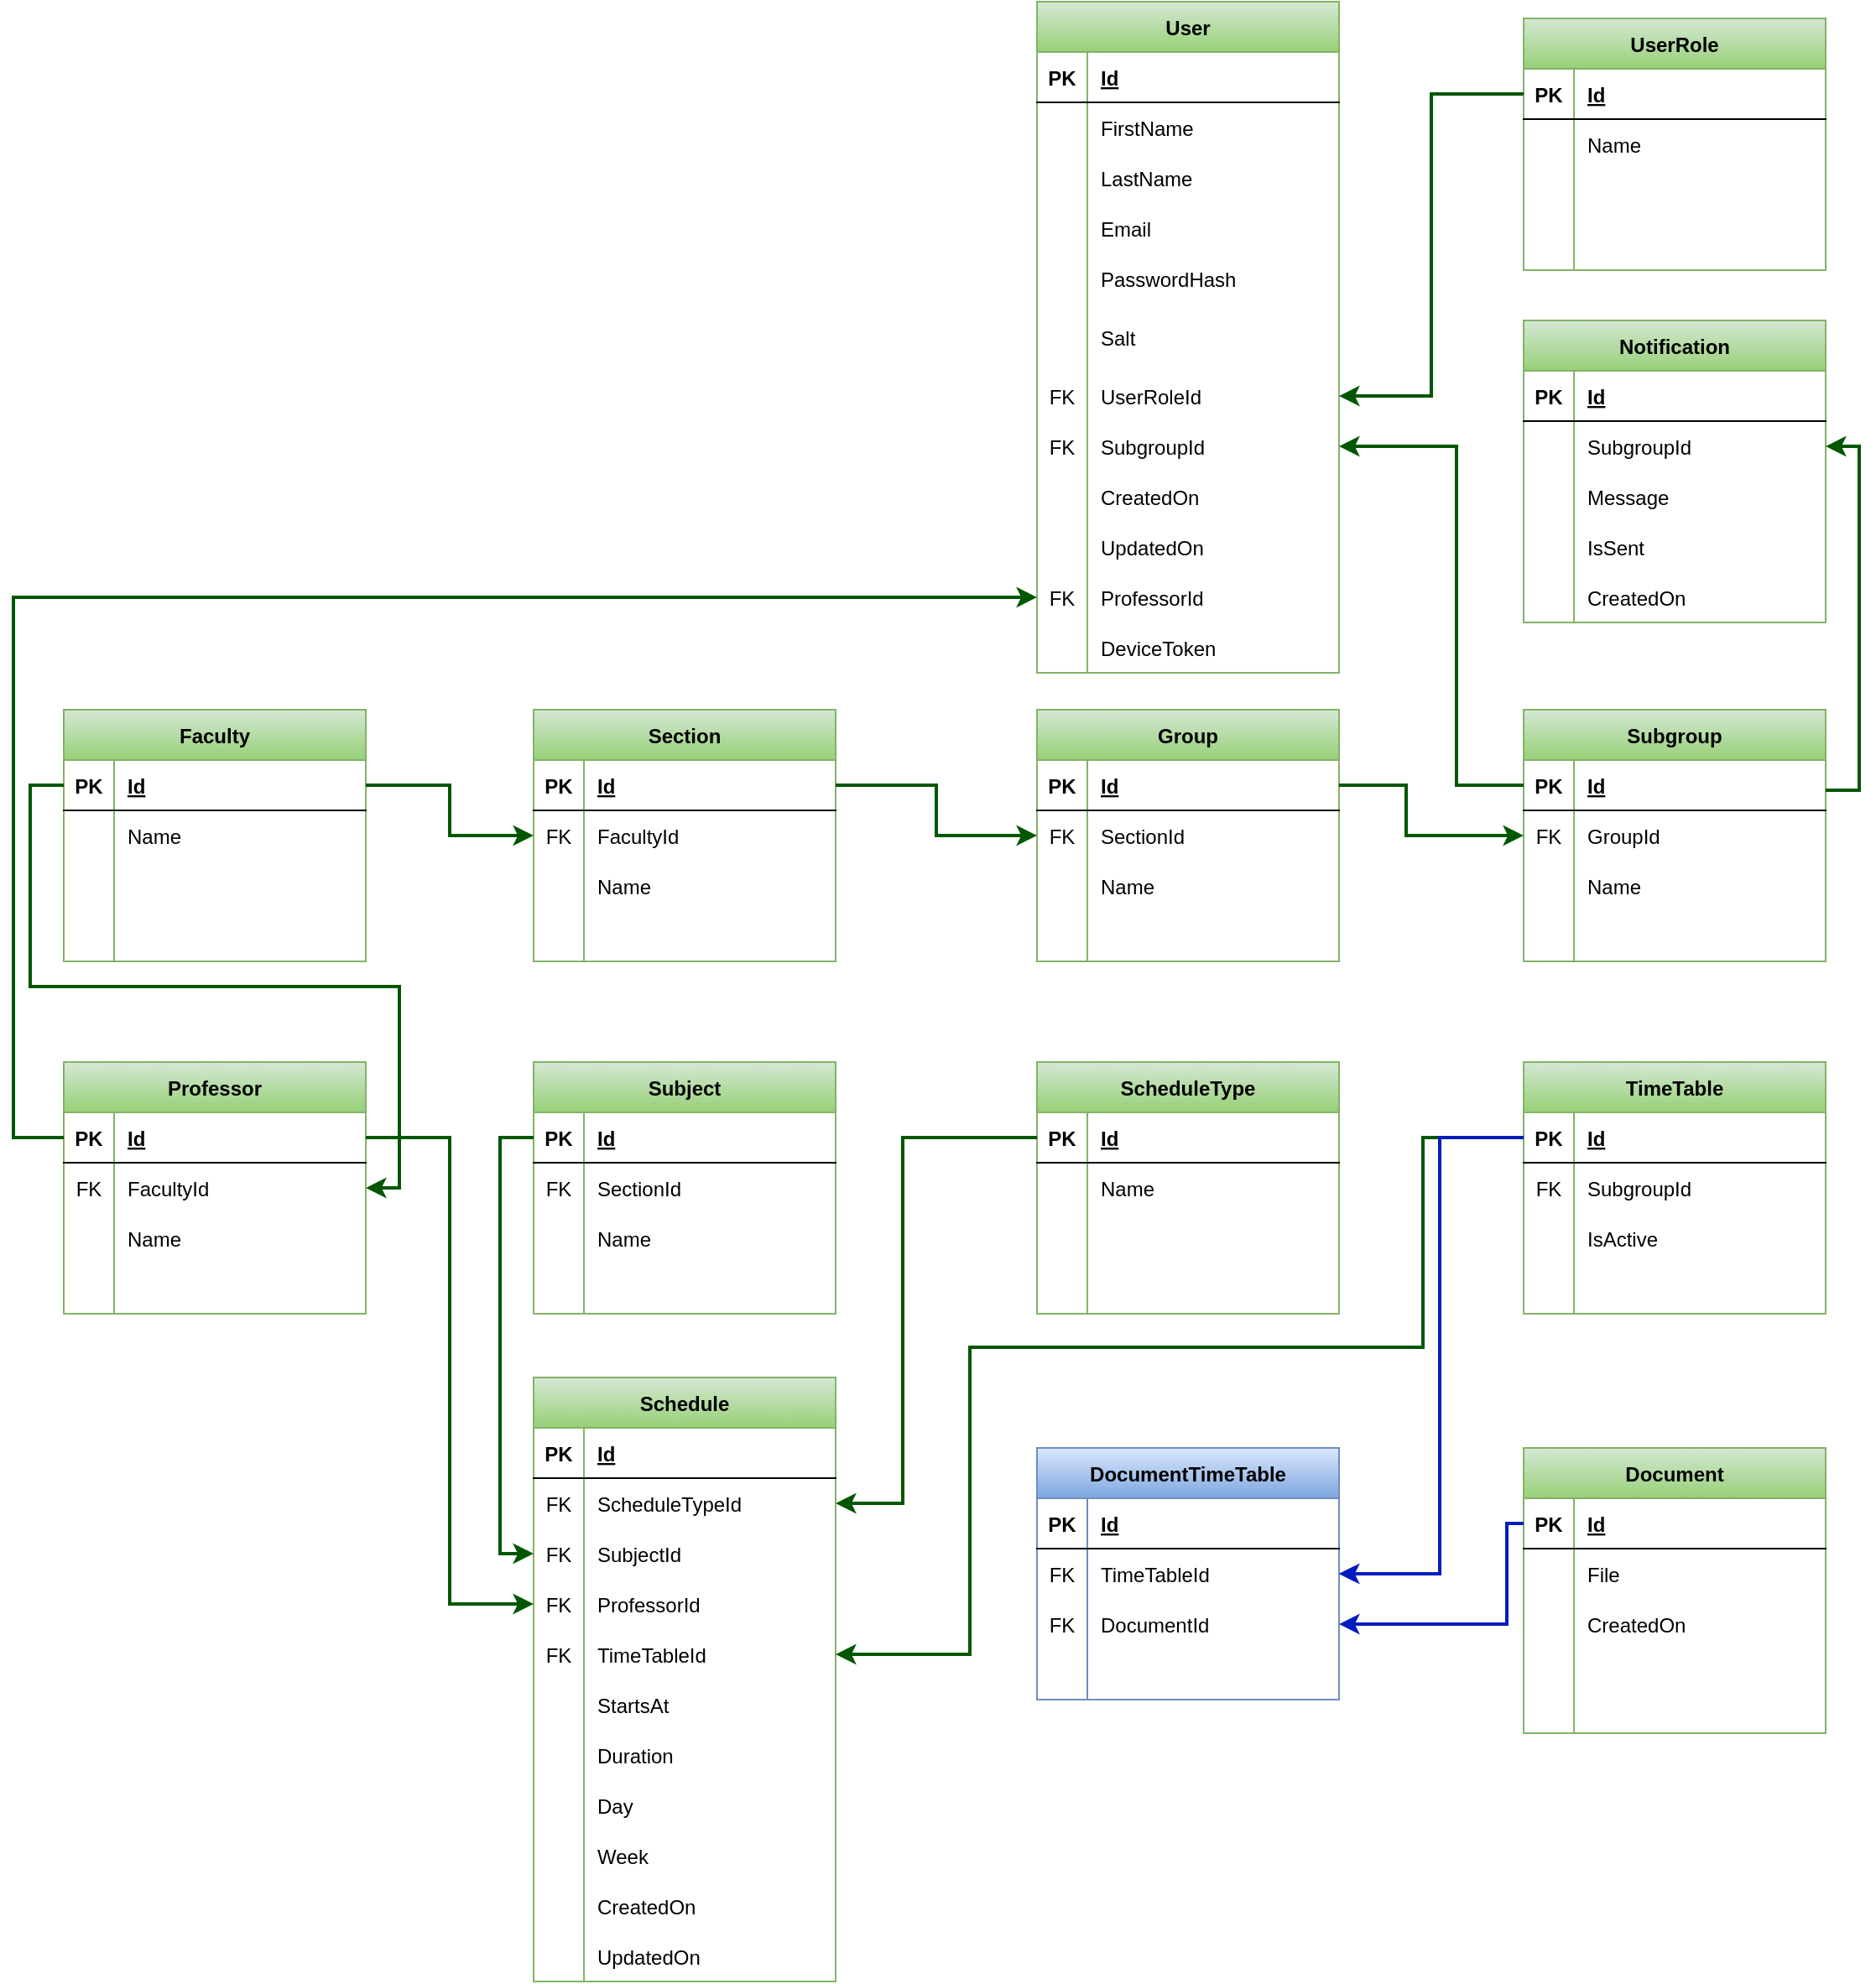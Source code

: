 <mxfile version="15.9.1" type="device"><diagram id="0DE7yuJwP_4GX7bogozw" name="Page-1"><mxGraphModel dx="1673" dy="2521" grid="1" gridSize="10" guides="1" tooltips="1" connect="1" arrows="1" fold="1" page="1" pageScale="1" pageWidth="1169" pageHeight="1654" math="0" shadow="0"><root><mxCell id="0"/><mxCell id="1" parent="0"/><mxCell id="8vNGE2ljGaf2_hI48c-G-1" value="Faculty" style="shape=table;startSize=30;container=1;collapsible=1;childLayout=tableLayout;fixedRows=1;rowLines=0;fontStyle=1;align=center;resizeLast=1;fillColor=#d5e8d4;strokeColor=#82b366;gradientColor=#97d077;" parent="1" vertex="1"><mxGeometry x="60" y="322" width="180" height="150" as="geometry"/></mxCell><mxCell id="8vNGE2ljGaf2_hI48c-G-2" value="" style="shape=partialRectangle;collapsible=0;dropTarget=0;pointerEvents=0;fillColor=none;top=0;left=0;bottom=1;right=0;points=[[0,0.5],[1,0.5]];portConstraint=eastwest;" parent="8vNGE2ljGaf2_hI48c-G-1" vertex="1"><mxGeometry y="30" width="180" height="30" as="geometry"/></mxCell><mxCell id="8vNGE2ljGaf2_hI48c-G-3" value="PK" style="shape=partialRectangle;connectable=0;fillColor=none;top=0;left=0;bottom=0;right=0;fontStyle=1;overflow=hidden;" parent="8vNGE2ljGaf2_hI48c-G-2" vertex="1"><mxGeometry width="30" height="30" as="geometry"><mxRectangle width="30" height="30" as="alternateBounds"/></mxGeometry></mxCell><mxCell id="8vNGE2ljGaf2_hI48c-G-4" value="Id" style="shape=partialRectangle;connectable=0;fillColor=none;top=0;left=0;bottom=0;right=0;align=left;spacingLeft=6;fontStyle=5;overflow=hidden;strokeColor=#FFCE9F;" parent="8vNGE2ljGaf2_hI48c-G-2" vertex="1"><mxGeometry x="30" width="150" height="30" as="geometry"><mxRectangle width="150" height="30" as="alternateBounds"/></mxGeometry></mxCell><mxCell id="8vNGE2ljGaf2_hI48c-G-5" value="" style="shape=partialRectangle;collapsible=0;dropTarget=0;pointerEvents=0;fillColor=none;top=0;left=0;bottom=0;right=0;points=[[0,0.5],[1,0.5]];portConstraint=eastwest;" parent="8vNGE2ljGaf2_hI48c-G-1" vertex="1"><mxGeometry y="60" width="180" height="30" as="geometry"/></mxCell><mxCell id="8vNGE2ljGaf2_hI48c-G-6" value="" style="shape=partialRectangle;connectable=0;fillColor=none;top=0;left=0;bottom=0;right=0;editable=1;overflow=hidden;" parent="8vNGE2ljGaf2_hI48c-G-5" vertex="1"><mxGeometry width="30" height="30" as="geometry"><mxRectangle width="30" height="30" as="alternateBounds"/></mxGeometry></mxCell><mxCell id="8vNGE2ljGaf2_hI48c-G-7" value="Name" style="shape=partialRectangle;connectable=0;fillColor=none;top=0;left=0;bottom=0;right=0;align=left;spacingLeft=6;overflow=hidden;" parent="8vNGE2ljGaf2_hI48c-G-5" vertex="1"><mxGeometry x="30" width="150" height="30" as="geometry"><mxRectangle width="150" height="30" as="alternateBounds"/></mxGeometry></mxCell><mxCell id="8vNGE2ljGaf2_hI48c-G-8" value="" style="shape=partialRectangle;collapsible=0;dropTarget=0;pointerEvents=0;fillColor=none;top=0;left=0;bottom=0;right=0;points=[[0,0.5],[1,0.5]];portConstraint=eastwest;" parent="8vNGE2ljGaf2_hI48c-G-1" vertex="1"><mxGeometry y="90" width="180" height="30" as="geometry"/></mxCell><mxCell id="8vNGE2ljGaf2_hI48c-G-9" value="" style="shape=partialRectangle;connectable=0;fillColor=none;top=0;left=0;bottom=0;right=0;editable=1;overflow=hidden;" parent="8vNGE2ljGaf2_hI48c-G-8" vertex="1"><mxGeometry width="30" height="30" as="geometry"><mxRectangle width="30" height="30" as="alternateBounds"/></mxGeometry></mxCell><mxCell id="8vNGE2ljGaf2_hI48c-G-10" value="" style="shape=partialRectangle;connectable=0;fillColor=none;top=0;left=0;bottom=0;right=0;align=left;spacingLeft=6;overflow=hidden;" parent="8vNGE2ljGaf2_hI48c-G-8" vertex="1"><mxGeometry x="30" width="150" height="30" as="geometry"><mxRectangle width="150" height="30" as="alternateBounds"/></mxGeometry></mxCell><mxCell id="8vNGE2ljGaf2_hI48c-G-11" value="" style="shape=partialRectangle;collapsible=0;dropTarget=0;pointerEvents=0;fillColor=none;top=0;left=0;bottom=0;right=0;points=[[0,0.5],[1,0.5]];portConstraint=eastwest;" parent="8vNGE2ljGaf2_hI48c-G-1" vertex="1"><mxGeometry y="120" width="180" height="30" as="geometry"/></mxCell><mxCell id="8vNGE2ljGaf2_hI48c-G-12" value="" style="shape=partialRectangle;connectable=0;fillColor=none;top=0;left=0;bottom=0;right=0;editable=1;overflow=hidden;" parent="8vNGE2ljGaf2_hI48c-G-11" vertex="1"><mxGeometry width="30" height="30" as="geometry"><mxRectangle width="30" height="30" as="alternateBounds"/></mxGeometry></mxCell><mxCell id="8vNGE2ljGaf2_hI48c-G-13" value="" style="shape=partialRectangle;connectable=0;fillColor=none;top=0;left=0;bottom=0;right=0;align=left;spacingLeft=6;overflow=hidden;" parent="8vNGE2ljGaf2_hI48c-G-11" vertex="1"><mxGeometry x="30" width="150" height="30" as="geometry"><mxRectangle width="150" height="30" as="alternateBounds"/></mxGeometry></mxCell><mxCell id="8vNGE2ljGaf2_hI48c-G-14" value="Section" style="shape=table;startSize=30;container=1;collapsible=1;childLayout=tableLayout;fixedRows=1;rowLines=0;fontStyle=1;align=center;resizeLast=1;fillColor=#d5e8d4;strokeColor=#82b366;gradientColor=#97d077;" parent="1" vertex="1"><mxGeometry x="340" y="322" width="180" height="150" as="geometry"/></mxCell><mxCell id="8vNGE2ljGaf2_hI48c-G-15" value="" style="shape=partialRectangle;collapsible=0;dropTarget=0;pointerEvents=0;fillColor=none;top=0;left=0;bottom=1;right=0;points=[[0,0.5],[1,0.5]];portConstraint=eastwest;" parent="8vNGE2ljGaf2_hI48c-G-14" vertex="1"><mxGeometry y="30" width="180" height="30" as="geometry"/></mxCell><mxCell id="8vNGE2ljGaf2_hI48c-G-16" value="PK" style="shape=partialRectangle;connectable=0;fillColor=none;top=0;left=0;bottom=0;right=0;fontStyle=1;overflow=hidden;" parent="8vNGE2ljGaf2_hI48c-G-15" vertex="1"><mxGeometry width="30" height="30" as="geometry"><mxRectangle width="30" height="30" as="alternateBounds"/></mxGeometry></mxCell><mxCell id="8vNGE2ljGaf2_hI48c-G-17" value="Id" style="shape=partialRectangle;connectable=0;fillColor=none;top=0;left=0;bottom=0;right=0;align=left;spacingLeft=6;fontStyle=5;overflow=hidden;" parent="8vNGE2ljGaf2_hI48c-G-15" vertex="1"><mxGeometry x="30" width="150" height="30" as="geometry"><mxRectangle width="150" height="30" as="alternateBounds"/></mxGeometry></mxCell><mxCell id="8vNGE2ljGaf2_hI48c-G-18" value="" style="shape=partialRectangle;collapsible=0;dropTarget=0;pointerEvents=0;fillColor=none;top=0;left=0;bottom=0;right=0;points=[[0,0.5],[1,0.5]];portConstraint=eastwest;" parent="8vNGE2ljGaf2_hI48c-G-14" vertex="1"><mxGeometry y="60" width="180" height="30" as="geometry"/></mxCell><mxCell id="8vNGE2ljGaf2_hI48c-G-19" value="FK" style="shape=partialRectangle;connectable=0;fillColor=none;top=0;left=0;bottom=0;right=0;editable=1;overflow=hidden;" parent="8vNGE2ljGaf2_hI48c-G-18" vertex="1"><mxGeometry width="30" height="30" as="geometry"><mxRectangle width="30" height="30" as="alternateBounds"/></mxGeometry></mxCell><mxCell id="8vNGE2ljGaf2_hI48c-G-20" value="FacultyId" style="shape=partialRectangle;connectable=0;fillColor=none;top=0;left=0;bottom=0;right=0;align=left;spacingLeft=6;overflow=hidden;" parent="8vNGE2ljGaf2_hI48c-G-18" vertex="1"><mxGeometry x="30" width="150" height="30" as="geometry"><mxRectangle width="150" height="30" as="alternateBounds"/></mxGeometry></mxCell><mxCell id="8vNGE2ljGaf2_hI48c-G-21" value="" style="shape=partialRectangle;collapsible=0;dropTarget=0;pointerEvents=0;fillColor=none;top=0;left=0;bottom=0;right=0;points=[[0,0.5],[1,0.5]];portConstraint=eastwest;" parent="8vNGE2ljGaf2_hI48c-G-14" vertex="1"><mxGeometry y="90" width="180" height="30" as="geometry"/></mxCell><mxCell id="8vNGE2ljGaf2_hI48c-G-22" value="" style="shape=partialRectangle;connectable=0;fillColor=none;top=0;left=0;bottom=0;right=0;editable=1;overflow=hidden;" parent="8vNGE2ljGaf2_hI48c-G-21" vertex="1"><mxGeometry width="30" height="30" as="geometry"><mxRectangle width="30" height="30" as="alternateBounds"/></mxGeometry></mxCell><mxCell id="8vNGE2ljGaf2_hI48c-G-23" value="Name" style="shape=partialRectangle;connectable=0;fillColor=none;top=0;left=0;bottom=0;right=0;align=left;spacingLeft=6;overflow=hidden;" parent="8vNGE2ljGaf2_hI48c-G-21" vertex="1"><mxGeometry x="30" width="150" height="30" as="geometry"><mxRectangle width="150" height="30" as="alternateBounds"/></mxGeometry></mxCell><mxCell id="8vNGE2ljGaf2_hI48c-G-24" value="" style="shape=partialRectangle;collapsible=0;dropTarget=0;pointerEvents=0;fillColor=none;top=0;left=0;bottom=0;right=0;points=[[0,0.5],[1,0.5]];portConstraint=eastwest;" parent="8vNGE2ljGaf2_hI48c-G-14" vertex="1"><mxGeometry y="120" width="180" height="30" as="geometry"/></mxCell><mxCell id="8vNGE2ljGaf2_hI48c-G-25" value="" style="shape=partialRectangle;connectable=0;fillColor=none;top=0;left=0;bottom=0;right=0;editable=1;overflow=hidden;" parent="8vNGE2ljGaf2_hI48c-G-24" vertex="1"><mxGeometry width="30" height="30" as="geometry"><mxRectangle width="30" height="30" as="alternateBounds"/></mxGeometry></mxCell><mxCell id="8vNGE2ljGaf2_hI48c-G-26" value="" style="shape=partialRectangle;connectable=0;fillColor=none;top=0;left=0;bottom=0;right=0;align=left;spacingLeft=6;overflow=hidden;" parent="8vNGE2ljGaf2_hI48c-G-24" vertex="1"><mxGeometry x="30" width="150" height="30" as="geometry"><mxRectangle width="150" height="30" as="alternateBounds"/></mxGeometry></mxCell><mxCell id="8vNGE2ljGaf2_hI48c-G-27" value="Group" style="shape=table;startSize=30;container=1;collapsible=1;childLayout=tableLayout;fixedRows=1;rowLines=0;fontStyle=1;align=center;resizeLast=1;fillColor=#d5e8d4;strokeColor=#82b366;gradientColor=#97d077;" parent="1" vertex="1"><mxGeometry x="640" y="322" width="180" height="150" as="geometry"/></mxCell><mxCell id="8vNGE2ljGaf2_hI48c-G-28" value="" style="shape=partialRectangle;collapsible=0;dropTarget=0;pointerEvents=0;fillColor=none;top=0;left=0;bottom=1;right=0;points=[[0,0.5],[1,0.5]];portConstraint=eastwest;" parent="8vNGE2ljGaf2_hI48c-G-27" vertex="1"><mxGeometry y="30" width="180" height="30" as="geometry"/></mxCell><mxCell id="8vNGE2ljGaf2_hI48c-G-29" value="PK" style="shape=partialRectangle;connectable=0;fillColor=none;top=0;left=0;bottom=0;right=0;fontStyle=1;overflow=hidden;" parent="8vNGE2ljGaf2_hI48c-G-28" vertex="1"><mxGeometry width="30" height="30" as="geometry"><mxRectangle width="30" height="30" as="alternateBounds"/></mxGeometry></mxCell><mxCell id="8vNGE2ljGaf2_hI48c-G-30" value="Id" style="shape=partialRectangle;connectable=0;fillColor=none;top=0;left=0;bottom=0;right=0;align=left;spacingLeft=6;fontStyle=5;overflow=hidden;" parent="8vNGE2ljGaf2_hI48c-G-28" vertex="1"><mxGeometry x="30" width="150" height="30" as="geometry"><mxRectangle width="150" height="30" as="alternateBounds"/></mxGeometry></mxCell><mxCell id="8vNGE2ljGaf2_hI48c-G-31" value="" style="shape=partialRectangle;collapsible=0;dropTarget=0;pointerEvents=0;fillColor=none;top=0;left=0;bottom=0;right=0;points=[[0,0.5],[1,0.5]];portConstraint=eastwest;" parent="8vNGE2ljGaf2_hI48c-G-27" vertex="1"><mxGeometry y="60" width="180" height="30" as="geometry"/></mxCell><mxCell id="8vNGE2ljGaf2_hI48c-G-32" value="FK" style="shape=partialRectangle;connectable=0;fillColor=none;top=0;left=0;bottom=0;right=0;editable=1;overflow=hidden;" parent="8vNGE2ljGaf2_hI48c-G-31" vertex="1"><mxGeometry width="30" height="30" as="geometry"><mxRectangle width="30" height="30" as="alternateBounds"/></mxGeometry></mxCell><mxCell id="8vNGE2ljGaf2_hI48c-G-33" value="SectionId" style="shape=partialRectangle;connectable=0;fillColor=none;top=0;left=0;bottom=0;right=0;align=left;spacingLeft=6;overflow=hidden;" parent="8vNGE2ljGaf2_hI48c-G-31" vertex="1"><mxGeometry x="30" width="150" height="30" as="geometry"><mxRectangle width="150" height="30" as="alternateBounds"/></mxGeometry></mxCell><mxCell id="8vNGE2ljGaf2_hI48c-G-34" value="" style="shape=partialRectangle;collapsible=0;dropTarget=0;pointerEvents=0;fillColor=none;top=0;left=0;bottom=0;right=0;points=[[0,0.5],[1,0.5]];portConstraint=eastwest;" parent="8vNGE2ljGaf2_hI48c-G-27" vertex="1"><mxGeometry y="90" width="180" height="30" as="geometry"/></mxCell><mxCell id="8vNGE2ljGaf2_hI48c-G-35" value="" style="shape=partialRectangle;connectable=0;fillColor=none;top=0;left=0;bottom=0;right=0;editable=1;overflow=hidden;" parent="8vNGE2ljGaf2_hI48c-G-34" vertex="1"><mxGeometry width="30" height="30" as="geometry"><mxRectangle width="30" height="30" as="alternateBounds"/></mxGeometry></mxCell><mxCell id="8vNGE2ljGaf2_hI48c-G-36" value="Name" style="shape=partialRectangle;connectable=0;fillColor=none;top=0;left=0;bottom=0;right=0;align=left;spacingLeft=6;overflow=hidden;" parent="8vNGE2ljGaf2_hI48c-G-34" vertex="1"><mxGeometry x="30" width="150" height="30" as="geometry"><mxRectangle width="150" height="30" as="alternateBounds"/></mxGeometry></mxCell><mxCell id="8vNGE2ljGaf2_hI48c-G-37" value="" style="shape=partialRectangle;collapsible=0;dropTarget=0;pointerEvents=0;fillColor=none;top=0;left=0;bottom=0;right=0;points=[[0,0.5],[1,0.5]];portConstraint=eastwest;" parent="8vNGE2ljGaf2_hI48c-G-27" vertex="1"><mxGeometry y="120" width="180" height="30" as="geometry"/></mxCell><mxCell id="8vNGE2ljGaf2_hI48c-G-38" value="" style="shape=partialRectangle;connectable=0;fillColor=none;top=0;left=0;bottom=0;right=0;editable=1;overflow=hidden;" parent="8vNGE2ljGaf2_hI48c-G-37" vertex="1"><mxGeometry width="30" height="30" as="geometry"><mxRectangle width="30" height="30" as="alternateBounds"/></mxGeometry></mxCell><mxCell id="8vNGE2ljGaf2_hI48c-G-39" value="" style="shape=partialRectangle;connectable=0;fillColor=none;top=0;left=0;bottom=0;right=0;align=left;spacingLeft=6;overflow=hidden;" parent="8vNGE2ljGaf2_hI48c-G-37" vertex="1"><mxGeometry x="30" width="150" height="30" as="geometry"><mxRectangle width="150" height="30" as="alternateBounds"/></mxGeometry></mxCell><mxCell id="8vNGE2ljGaf2_hI48c-G-40" value="Subgroup" style="shape=table;startSize=30;container=1;collapsible=1;childLayout=tableLayout;fixedRows=1;rowLines=0;fontStyle=1;align=center;resizeLast=1;fillColor=#d5e8d4;strokeColor=#82b366;gradientColor=#97d077;" parent="1" vertex="1"><mxGeometry x="930" y="322" width="180" height="150" as="geometry"/></mxCell><mxCell id="8vNGE2ljGaf2_hI48c-G-41" value="" style="shape=partialRectangle;collapsible=0;dropTarget=0;pointerEvents=0;fillColor=none;top=0;left=0;bottom=1;right=0;points=[[0,0.5],[1,0.5]];portConstraint=eastwest;" parent="8vNGE2ljGaf2_hI48c-G-40" vertex="1"><mxGeometry y="30" width="180" height="30" as="geometry"/></mxCell><mxCell id="8vNGE2ljGaf2_hI48c-G-42" value="PK" style="shape=partialRectangle;connectable=0;fillColor=none;top=0;left=0;bottom=0;right=0;fontStyle=1;overflow=hidden;" parent="8vNGE2ljGaf2_hI48c-G-41" vertex="1"><mxGeometry width="30" height="30" as="geometry"><mxRectangle width="30" height="30" as="alternateBounds"/></mxGeometry></mxCell><mxCell id="8vNGE2ljGaf2_hI48c-G-43" value="Id" style="shape=partialRectangle;connectable=0;fillColor=none;top=0;left=0;bottom=0;right=0;align=left;spacingLeft=6;fontStyle=5;overflow=hidden;" parent="8vNGE2ljGaf2_hI48c-G-41" vertex="1"><mxGeometry x="30" width="150" height="30" as="geometry"><mxRectangle width="150" height="30" as="alternateBounds"/></mxGeometry></mxCell><mxCell id="8vNGE2ljGaf2_hI48c-G-44" value="" style="shape=partialRectangle;collapsible=0;dropTarget=0;pointerEvents=0;fillColor=none;top=0;left=0;bottom=0;right=0;points=[[0,0.5],[1,0.5]];portConstraint=eastwest;" parent="8vNGE2ljGaf2_hI48c-G-40" vertex="1"><mxGeometry y="60" width="180" height="30" as="geometry"/></mxCell><mxCell id="8vNGE2ljGaf2_hI48c-G-45" value="FK" style="shape=partialRectangle;connectable=0;fillColor=none;top=0;left=0;bottom=0;right=0;editable=1;overflow=hidden;" parent="8vNGE2ljGaf2_hI48c-G-44" vertex="1"><mxGeometry width="30" height="30" as="geometry"><mxRectangle width="30" height="30" as="alternateBounds"/></mxGeometry></mxCell><mxCell id="8vNGE2ljGaf2_hI48c-G-46" value="GroupId" style="shape=partialRectangle;connectable=0;fillColor=none;top=0;left=0;bottom=0;right=0;align=left;spacingLeft=6;overflow=hidden;" parent="8vNGE2ljGaf2_hI48c-G-44" vertex="1"><mxGeometry x="30" width="150" height="30" as="geometry"><mxRectangle width="150" height="30" as="alternateBounds"/></mxGeometry></mxCell><mxCell id="8vNGE2ljGaf2_hI48c-G-47" value="" style="shape=partialRectangle;collapsible=0;dropTarget=0;pointerEvents=0;fillColor=none;top=0;left=0;bottom=0;right=0;points=[[0,0.5],[1,0.5]];portConstraint=eastwest;" parent="8vNGE2ljGaf2_hI48c-G-40" vertex="1"><mxGeometry y="90" width="180" height="30" as="geometry"/></mxCell><mxCell id="8vNGE2ljGaf2_hI48c-G-48" value="" style="shape=partialRectangle;connectable=0;fillColor=none;top=0;left=0;bottom=0;right=0;editable=1;overflow=hidden;" parent="8vNGE2ljGaf2_hI48c-G-47" vertex="1"><mxGeometry width="30" height="30" as="geometry"><mxRectangle width="30" height="30" as="alternateBounds"/></mxGeometry></mxCell><mxCell id="8vNGE2ljGaf2_hI48c-G-49" value="Name" style="shape=partialRectangle;connectable=0;fillColor=none;top=0;left=0;bottom=0;right=0;align=left;spacingLeft=6;overflow=hidden;" parent="8vNGE2ljGaf2_hI48c-G-47" vertex="1"><mxGeometry x="30" width="150" height="30" as="geometry"><mxRectangle width="150" height="30" as="alternateBounds"/></mxGeometry></mxCell><mxCell id="8vNGE2ljGaf2_hI48c-G-50" value="" style="shape=partialRectangle;collapsible=0;dropTarget=0;pointerEvents=0;fillColor=none;top=0;left=0;bottom=0;right=0;points=[[0,0.5],[1,0.5]];portConstraint=eastwest;" parent="8vNGE2ljGaf2_hI48c-G-40" vertex="1"><mxGeometry y="120" width="180" height="30" as="geometry"/></mxCell><mxCell id="8vNGE2ljGaf2_hI48c-G-51" value="" style="shape=partialRectangle;connectable=0;fillColor=none;top=0;left=0;bottom=0;right=0;editable=1;overflow=hidden;" parent="8vNGE2ljGaf2_hI48c-G-50" vertex="1"><mxGeometry width="30" height="30" as="geometry"><mxRectangle width="30" height="30" as="alternateBounds"/></mxGeometry></mxCell><mxCell id="8vNGE2ljGaf2_hI48c-G-52" value="" style="shape=partialRectangle;connectable=0;fillColor=none;top=0;left=0;bottom=0;right=0;align=left;spacingLeft=6;overflow=hidden;" parent="8vNGE2ljGaf2_hI48c-G-50" vertex="1"><mxGeometry x="30" width="150" height="30" as="geometry"><mxRectangle width="150" height="30" as="alternateBounds"/></mxGeometry></mxCell><mxCell id="8vNGE2ljGaf2_hI48c-G-53" value="Subject" style="shape=table;startSize=30;container=1;collapsible=1;childLayout=tableLayout;fixedRows=1;rowLines=0;fontStyle=1;align=center;resizeLast=1;fillColor=#d5e8d4;strokeColor=#82b366;gradientColor=#97d077;" parent="1" vertex="1"><mxGeometry x="340" y="532" width="180" height="150" as="geometry"/></mxCell><mxCell id="8vNGE2ljGaf2_hI48c-G-54" value="" style="shape=partialRectangle;collapsible=0;dropTarget=0;pointerEvents=0;fillColor=none;top=0;left=0;bottom=1;right=0;points=[[0,0.5],[1,0.5]];portConstraint=eastwest;" parent="8vNGE2ljGaf2_hI48c-G-53" vertex="1"><mxGeometry y="30" width="180" height="30" as="geometry"/></mxCell><mxCell id="8vNGE2ljGaf2_hI48c-G-55" value="PK" style="shape=partialRectangle;connectable=0;fillColor=none;top=0;left=0;bottom=0;right=0;fontStyle=1;overflow=hidden;" parent="8vNGE2ljGaf2_hI48c-G-54" vertex="1"><mxGeometry width="30" height="30" as="geometry"><mxRectangle width="30" height="30" as="alternateBounds"/></mxGeometry></mxCell><mxCell id="8vNGE2ljGaf2_hI48c-G-56" value="Id" style="shape=partialRectangle;connectable=0;fillColor=none;top=0;left=0;bottom=0;right=0;align=left;spacingLeft=6;fontStyle=5;overflow=hidden;" parent="8vNGE2ljGaf2_hI48c-G-54" vertex="1"><mxGeometry x="30" width="150" height="30" as="geometry"><mxRectangle width="150" height="30" as="alternateBounds"/></mxGeometry></mxCell><mxCell id="8vNGE2ljGaf2_hI48c-G-57" value="" style="shape=partialRectangle;collapsible=0;dropTarget=0;pointerEvents=0;fillColor=none;top=0;left=0;bottom=0;right=0;points=[[0,0.5],[1,0.5]];portConstraint=eastwest;" parent="8vNGE2ljGaf2_hI48c-G-53" vertex="1"><mxGeometry y="60" width="180" height="30" as="geometry"/></mxCell><mxCell id="8vNGE2ljGaf2_hI48c-G-58" value="FK" style="shape=partialRectangle;connectable=0;fillColor=none;top=0;left=0;bottom=0;right=0;editable=1;overflow=hidden;" parent="8vNGE2ljGaf2_hI48c-G-57" vertex="1"><mxGeometry width="30" height="30" as="geometry"><mxRectangle width="30" height="30" as="alternateBounds"/></mxGeometry></mxCell><mxCell id="8vNGE2ljGaf2_hI48c-G-59" value="SectionId" style="shape=partialRectangle;connectable=0;fillColor=none;top=0;left=0;bottom=0;right=0;align=left;spacingLeft=6;overflow=hidden;" parent="8vNGE2ljGaf2_hI48c-G-57" vertex="1"><mxGeometry x="30" width="150" height="30" as="geometry"><mxRectangle width="150" height="30" as="alternateBounds"/></mxGeometry></mxCell><mxCell id="8vNGE2ljGaf2_hI48c-G-60" value="" style="shape=partialRectangle;collapsible=0;dropTarget=0;pointerEvents=0;fillColor=none;top=0;left=0;bottom=0;right=0;points=[[0,0.5],[1,0.5]];portConstraint=eastwest;" parent="8vNGE2ljGaf2_hI48c-G-53" vertex="1"><mxGeometry y="90" width="180" height="30" as="geometry"/></mxCell><mxCell id="8vNGE2ljGaf2_hI48c-G-61" value="" style="shape=partialRectangle;connectable=0;fillColor=none;top=0;left=0;bottom=0;right=0;editable=1;overflow=hidden;" parent="8vNGE2ljGaf2_hI48c-G-60" vertex="1"><mxGeometry width="30" height="30" as="geometry"><mxRectangle width="30" height="30" as="alternateBounds"/></mxGeometry></mxCell><mxCell id="8vNGE2ljGaf2_hI48c-G-62" value="Name" style="shape=partialRectangle;connectable=0;fillColor=none;top=0;left=0;bottom=0;right=0;align=left;spacingLeft=6;overflow=hidden;" parent="8vNGE2ljGaf2_hI48c-G-60" vertex="1"><mxGeometry x="30" width="150" height="30" as="geometry"><mxRectangle width="150" height="30" as="alternateBounds"/></mxGeometry></mxCell><mxCell id="8vNGE2ljGaf2_hI48c-G-63" value="" style="shape=partialRectangle;collapsible=0;dropTarget=0;pointerEvents=0;fillColor=none;top=0;left=0;bottom=0;right=0;points=[[0,0.5],[1,0.5]];portConstraint=eastwest;" parent="8vNGE2ljGaf2_hI48c-G-53" vertex="1"><mxGeometry y="120" width="180" height="30" as="geometry"/></mxCell><mxCell id="8vNGE2ljGaf2_hI48c-G-64" value="" style="shape=partialRectangle;connectable=0;fillColor=none;top=0;left=0;bottom=0;right=0;editable=1;overflow=hidden;" parent="8vNGE2ljGaf2_hI48c-G-63" vertex="1"><mxGeometry width="30" height="30" as="geometry"><mxRectangle width="30" height="30" as="alternateBounds"/></mxGeometry></mxCell><mxCell id="8vNGE2ljGaf2_hI48c-G-65" value="" style="shape=partialRectangle;connectable=0;fillColor=none;top=0;left=0;bottom=0;right=0;align=left;spacingLeft=6;overflow=hidden;" parent="8vNGE2ljGaf2_hI48c-G-63" vertex="1"><mxGeometry x="30" width="150" height="30" as="geometry"><mxRectangle width="150" height="30" as="alternateBounds"/></mxGeometry></mxCell><mxCell id="8vNGE2ljGaf2_hI48c-G-66" value="Professor" style="shape=table;startSize=30;container=1;collapsible=1;childLayout=tableLayout;fixedRows=1;rowLines=0;fontStyle=1;align=center;resizeLast=1;fillColor=#d5e8d4;strokeColor=#82b366;gradientColor=#97d077;" parent="1" vertex="1"><mxGeometry x="60" y="532" width="180" height="150" as="geometry"/></mxCell><mxCell id="8vNGE2ljGaf2_hI48c-G-67" value="" style="shape=partialRectangle;collapsible=0;dropTarget=0;pointerEvents=0;fillColor=none;top=0;left=0;bottom=1;right=0;points=[[0,0.5],[1,0.5]];portConstraint=eastwest;" parent="8vNGE2ljGaf2_hI48c-G-66" vertex="1"><mxGeometry y="30" width="180" height="30" as="geometry"/></mxCell><mxCell id="8vNGE2ljGaf2_hI48c-G-68" value="PK" style="shape=partialRectangle;connectable=0;fillColor=none;top=0;left=0;bottom=0;right=0;fontStyle=1;overflow=hidden;" parent="8vNGE2ljGaf2_hI48c-G-67" vertex="1"><mxGeometry width="30" height="30" as="geometry"><mxRectangle width="30" height="30" as="alternateBounds"/></mxGeometry></mxCell><mxCell id="8vNGE2ljGaf2_hI48c-G-69" value="Id" style="shape=partialRectangle;connectable=0;fillColor=none;top=0;left=0;bottom=0;right=0;align=left;spacingLeft=6;fontStyle=5;overflow=hidden;" parent="8vNGE2ljGaf2_hI48c-G-67" vertex="1"><mxGeometry x="30" width="150" height="30" as="geometry"><mxRectangle width="150" height="30" as="alternateBounds"/></mxGeometry></mxCell><mxCell id="8vNGE2ljGaf2_hI48c-G-70" value="" style="shape=partialRectangle;collapsible=0;dropTarget=0;pointerEvents=0;fillColor=none;top=0;left=0;bottom=0;right=0;points=[[0,0.5],[1,0.5]];portConstraint=eastwest;" parent="8vNGE2ljGaf2_hI48c-G-66" vertex="1"><mxGeometry y="60" width="180" height="30" as="geometry"/></mxCell><mxCell id="8vNGE2ljGaf2_hI48c-G-71" value="FK" style="shape=partialRectangle;connectable=0;fillColor=none;top=0;left=0;bottom=0;right=0;editable=1;overflow=hidden;" parent="8vNGE2ljGaf2_hI48c-G-70" vertex="1"><mxGeometry width="30" height="30" as="geometry"><mxRectangle width="30" height="30" as="alternateBounds"/></mxGeometry></mxCell><mxCell id="8vNGE2ljGaf2_hI48c-G-72" value="FacultyId" style="shape=partialRectangle;connectable=0;fillColor=none;top=0;left=0;bottom=0;right=0;align=left;spacingLeft=6;overflow=hidden;" parent="8vNGE2ljGaf2_hI48c-G-70" vertex="1"><mxGeometry x="30" width="150" height="30" as="geometry"><mxRectangle width="150" height="30" as="alternateBounds"/></mxGeometry></mxCell><mxCell id="8vNGE2ljGaf2_hI48c-G-73" value="" style="shape=partialRectangle;collapsible=0;dropTarget=0;pointerEvents=0;fillColor=none;top=0;left=0;bottom=0;right=0;points=[[0,0.5],[1,0.5]];portConstraint=eastwest;" parent="8vNGE2ljGaf2_hI48c-G-66" vertex="1"><mxGeometry y="90" width="180" height="30" as="geometry"/></mxCell><mxCell id="8vNGE2ljGaf2_hI48c-G-74" value="" style="shape=partialRectangle;connectable=0;fillColor=none;top=0;left=0;bottom=0;right=0;editable=1;overflow=hidden;" parent="8vNGE2ljGaf2_hI48c-G-73" vertex="1"><mxGeometry width="30" height="30" as="geometry"><mxRectangle width="30" height="30" as="alternateBounds"/></mxGeometry></mxCell><mxCell id="8vNGE2ljGaf2_hI48c-G-75" value="Name" style="shape=partialRectangle;connectable=0;fillColor=none;top=0;left=0;bottom=0;right=0;align=left;spacingLeft=6;overflow=hidden;" parent="8vNGE2ljGaf2_hI48c-G-73" vertex="1"><mxGeometry x="30" width="150" height="30" as="geometry"><mxRectangle width="150" height="30" as="alternateBounds"/></mxGeometry></mxCell><mxCell id="8vNGE2ljGaf2_hI48c-G-76" value="" style="shape=partialRectangle;collapsible=0;dropTarget=0;pointerEvents=0;fillColor=none;top=0;left=0;bottom=0;right=0;points=[[0,0.5],[1,0.5]];portConstraint=eastwest;" parent="8vNGE2ljGaf2_hI48c-G-66" vertex="1"><mxGeometry y="120" width="180" height="30" as="geometry"/></mxCell><mxCell id="8vNGE2ljGaf2_hI48c-G-77" value="" style="shape=partialRectangle;connectable=0;fillColor=none;top=0;left=0;bottom=0;right=0;editable=1;overflow=hidden;" parent="8vNGE2ljGaf2_hI48c-G-76" vertex="1"><mxGeometry width="30" height="30" as="geometry"><mxRectangle width="30" height="30" as="alternateBounds"/></mxGeometry></mxCell><mxCell id="8vNGE2ljGaf2_hI48c-G-78" value="" style="shape=partialRectangle;connectable=0;fillColor=none;top=0;left=0;bottom=0;right=0;align=left;spacingLeft=6;overflow=hidden;" parent="8vNGE2ljGaf2_hI48c-G-76" vertex="1"><mxGeometry x="30" width="150" height="30" as="geometry"><mxRectangle width="150" height="30" as="alternateBounds"/></mxGeometry></mxCell><mxCell id="8vNGE2ljGaf2_hI48c-G-79" value="ScheduleType" style="shape=table;startSize=30;container=1;collapsible=1;childLayout=tableLayout;fixedRows=1;rowLines=0;fontStyle=1;align=center;resizeLast=1;fillColor=#d5e8d4;strokeColor=#82b366;gradientColor=#97d077;" parent="1" vertex="1"><mxGeometry x="640" y="532" width="180" height="150" as="geometry"/></mxCell><mxCell id="8vNGE2ljGaf2_hI48c-G-80" value="" style="shape=partialRectangle;collapsible=0;dropTarget=0;pointerEvents=0;fillColor=none;top=0;left=0;bottom=1;right=0;points=[[0,0.5],[1,0.5]];portConstraint=eastwest;" parent="8vNGE2ljGaf2_hI48c-G-79" vertex="1"><mxGeometry y="30" width="180" height="30" as="geometry"/></mxCell><mxCell id="8vNGE2ljGaf2_hI48c-G-81" value="PK" style="shape=partialRectangle;connectable=0;fillColor=none;top=0;left=0;bottom=0;right=0;fontStyle=1;overflow=hidden;" parent="8vNGE2ljGaf2_hI48c-G-80" vertex="1"><mxGeometry width="30" height="30" as="geometry"><mxRectangle width="30" height="30" as="alternateBounds"/></mxGeometry></mxCell><mxCell id="8vNGE2ljGaf2_hI48c-G-82" value="Id" style="shape=partialRectangle;connectable=0;fillColor=none;top=0;left=0;bottom=0;right=0;align=left;spacingLeft=6;fontStyle=5;overflow=hidden;" parent="8vNGE2ljGaf2_hI48c-G-80" vertex="1"><mxGeometry x="30" width="150" height="30" as="geometry"><mxRectangle width="150" height="30" as="alternateBounds"/></mxGeometry></mxCell><mxCell id="8vNGE2ljGaf2_hI48c-G-83" value="" style="shape=partialRectangle;collapsible=0;dropTarget=0;pointerEvents=0;fillColor=none;top=0;left=0;bottom=0;right=0;points=[[0,0.5],[1,0.5]];portConstraint=eastwest;" parent="8vNGE2ljGaf2_hI48c-G-79" vertex="1"><mxGeometry y="60" width="180" height="30" as="geometry"/></mxCell><mxCell id="8vNGE2ljGaf2_hI48c-G-84" value="" style="shape=partialRectangle;connectable=0;fillColor=none;top=0;left=0;bottom=0;right=0;editable=1;overflow=hidden;" parent="8vNGE2ljGaf2_hI48c-G-83" vertex="1"><mxGeometry width="30" height="30" as="geometry"><mxRectangle width="30" height="30" as="alternateBounds"/></mxGeometry></mxCell><mxCell id="8vNGE2ljGaf2_hI48c-G-85" value="Name" style="shape=partialRectangle;connectable=0;fillColor=none;top=0;left=0;bottom=0;right=0;align=left;spacingLeft=6;overflow=hidden;" parent="8vNGE2ljGaf2_hI48c-G-83" vertex="1"><mxGeometry x="30" width="150" height="30" as="geometry"><mxRectangle width="150" height="30" as="alternateBounds"/></mxGeometry></mxCell><mxCell id="8vNGE2ljGaf2_hI48c-G-86" value="" style="shape=partialRectangle;collapsible=0;dropTarget=0;pointerEvents=0;fillColor=none;top=0;left=0;bottom=0;right=0;points=[[0,0.5],[1,0.5]];portConstraint=eastwest;" parent="8vNGE2ljGaf2_hI48c-G-79" vertex="1"><mxGeometry y="90" width="180" height="30" as="geometry"/></mxCell><mxCell id="8vNGE2ljGaf2_hI48c-G-87" value="" style="shape=partialRectangle;connectable=0;fillColor=none;top=0;left=0;bottom=0;right=0;editable=1;overflow=hidden;" parent="8vNGE2ljGaf2_hI48c-G-86" vertex="1"><mxGeometry width="30" height="30" as="geometry"><mxRectangle width="30" height="30" as="alternateBounds"/></mxGeometry></mxCell><mxCell id="8vNGE2ljGaf2_hI48c-G-88" value="" style="shape=partialRectangle;connectable=0;fillColor=none;top=0;left=0;bottom=0;right=0;align=left;spacingLeft=6;overflow=hidden;" parent="8vNGE2ljGaf2_hI48c-G-86" vertex="1"><mxGeometry x="30" width="150" height="30" as="geometry"><mxRectangle width="150" height="30" as="alternateBounds"/></mxGeometry></mxCell><mxCell id="8vNGE2ljGaf2_hI48c-G-89" value="" style="shape=partialRectangle;collapsible=0;dropTarget=0;pointerEvents=0;fillColor=none;top=0;left=0;bottom=0;right=0;points=[[0,0.5],[1,0.5]];portConstraint=eastwest;" parent="8vNGE2ljGaf2_hI48c-G-79" vertex="1"><mxGeometry y="120" width="180" height="30" as="geometry"/></mxCell><mxCell id="8vNGE2ljGaf2_hI48c-G-90" value="" style="shape=partialRectangle;connectable=0;fillColor=none;top=0;left=0;bottom=0;right=0;editable=1;overflow=hidden;" parent="8vNGE2ljGaf2_hI48c-G-89" vertex="1"><mxGeometry width="30" height="30" as="geometry"><mxRectangle width="30" height="30" as="alternateBounds"/></mxGeometry></mxCell><mxCell id="8vNGE2ljGaf2_hI48c-G-91" value="" style="shape=partialRectangle;connectable=0;fillColor=none;top=0;left=0;bottom=0;right=0;align=left;spacingLeft=6;overflow=hidden;" parent="8vNGE2ljGaf2_hI48c-G-89" vertex="1"><mxGeometry x="30" width="150" height="30" as="geometry"><mxRectangle width="150" height="30" as="alternateBounds"/></mxGeometry></mxCell><mxCell id="8vNGE2ljGaf2_hI48c-G-92" value="TimeTable" style="shape=table;startSize=30;container=1;collapsible=1;childLayout=tableLayout;fixedRows=1;rowLines=0;fontStyle=1;align=center;resizeLast=1;fillColor=#d5e8d4;strokeColor=#82b366;gradientColor=#97d077;" parent="1" vertex="1"><mxGeometry x="930" y="532" width="180" height="150" as="geometry"/></mxCell><mxCell id="8vNGE2ljGaf2_hI48c-G-93" value="" style="shape=partialRectangle;collapsible=0;dropTarget=0;pointerEvents=0;fillColor=none;top=0;left=0;bottom=1;right=0;points=[[0,0.5],[1,0.5]];portConstraint=eastwest;" parent="8vNGE2ljGaf2_hI48c-G-92" vertex="1"><mxGeometry y="30" width="180" height="30" as="geometry"/></mxCell><mxCell id="8vNGE2ljGaf2_hI48c-G-94" value="PK" style="shape=partialRectangle;connectable=0;fillColor=none;top=0;left=0;bottom=0;right=0;fontStyle=1;overflow=hidden;" parent="8vNGE2ljGaf2_hI48c-G-93" vertex="1"><mxGeometry width="30" height="30" as="geometry"><mxRectangle width="30" height="30" as="alternateBounds"/></mxGeometry></mxCell><mxCell id="8vNGE2ljGaf2_hI48c-G-95" value="Id" style="shape=partialRectangle;connectable=0;fillColor=none;top=0;left=0;bottom=0;right=0;align=left;spacingLeft=6;fontStyle=5;overflow=hidden;" parent="8vNGE2ljGaf2_hI48c-G-93" vertex="1"><mxGeometry x="30" width="150" height="30" as="geometry"><mxRectangle width="150" height="30" as="alternateBounds"/></mxGeometry></mxCell><mxCell id="8vNGE2ljGaf2_hI48c-G-96" value="" style="shape=partialRectangle;collapsible=0;dropTarget=0;pointerEvents=0;fillColor=none;top=0;left=0;bottom=0;right=0;points=[[0,0.5],[1,0.5]];portConstraint=eastwest;" parent="8vNGE2ljGaf2_hI48c-G-92" vertex="1"><mxGeometry y="60" width="180" height="30" as="geometry"/></mxCell><mxCell id="8vNGE2ljGaf2_hI48c-G-97" value="FK" style="shape=partialRectangle;connectable=0;fillColor=none;top=0;left=0;bottom=0;right=0;editable=1;overflow=hidden;" parent="8vNGE2ljGaf2_hI48c-G-96" vertex="1"><mxGeometry width="30" height="30" as="geometry"><mxRectangle width="30" height="30" as="alternateBounds"/></mxGeometry></mxCell><mxCell id="8vNGE2ljGaf2_hI48c-G-98" value="SubgroupId" style="shape=partialRectangle;connectable=0;fillColor=none;top=0;left=0;bottom=0;right=0;align=left;spacingLeft=6;overflow=hidden;" parent="8vNGE2ljGaf2_hI48c-G-96" vertex="1"><mxGeometry x="30" width="150" height="30" as="geometry"><mxRectangle width="150" height="30" as="alternateBounds"/></mxGeometry></mxCell><mxCell id="8vNGE2ljGaf2_hI48c-G-99" value="" style="shape=partialRectangle;collapsible=0;dropTarget=0;pointerEvents=0;fillColor=none;top=0;left=0;bottom=0;right=0;points=[[0,0.5],[1,0.5]];portConstraint=eastwest;" parent="8vNGE2ljGaf2_hI48c-G-92" vertex="1"><mxGeometry y="90" width="180" height="30" as="geometry"/></mxCell><mxCell id="8vNGE2ljGaf2_hI48c-G-100" value="" style="shape=partialRectangle;connectable=0;fillColor=none;top=0;left=0;bottom=0;right=0;editable=1;overflow=hidden;" parent="8vNGE2ljGaf2_hI48c-G-99" vertex="1"><mxGeometry width="30" height="30" as="geometry"><mxRectangle width="30" height="30" as="alternateBounds"/></mxGeometry></mxCell><mxCell id="8vNGE2ljGaf2_hI48c-G-101" value="IsActive" style="shape=partialRectangle;connectable=0;fillColor=none;top=0;left=0;bottom=0;right=0;align=left;spacingLeft=6;overflow=hidden;" parent="8vNGE2ljGaf2_hI48c-G-99" vertex="1"><mxGeometry x="30" width="150" height="30" as="geometry"><mxRectangle width="150" height="30" as="alternateBounds"/></mxGeometry></mxCell><mxCell id="8vNGE2ljGaf2_hI48c-G-102" value="" style="shape=partialRectangle;collapsible=0;dropTarget=0;pointerEvents=0;fillColor=none;top=0;left=0;bottom=0;right=0;points=[[0,0.5],[1,0.5]];portConstraint=eastwest;" parent="8vNGE2ljGaf2_hI48c-G-92" vertex="1"><mxGeometry y="120" width="180" height="30" as="geometry"/></mxCell><mxCell id="8vNGE2ljGaf2_hI48c-G-103" value="" style="shape=partialRectangle;connectable=0;fillColor=none;top=0;left=0;bottom=0;right=0;editable=1;overflow=hidden;" parent="8vNGE2ljGaf2_hI48c-G-102" vertex="1"><mxGeometry width="30" height="30" as="geometry"><mxRectangle width="30" height="30" as="alternateBounds"/></mxGeometry></mxCell><mxCell id="8vNGE2ljGaf2_hI48c-G-104" value="" style="shape=partialRectangle;connectable=0;fillColor=none;top=0;left=0;bottom=0;right=0;align=left;spacingLeft=6;overflow=hidden;" parent="8vNGE2ljGaf2_hI48c-G-102" vertex="1"><mxGeometry x="30" width="150" height="30" as="geometry"><mxRectangle width="150" height="30" as="alternateBounds"/></mxGeometry></mxCell><mxCell id="8vNGE2ljGaf2_hI48c-G-105" value="Schedule" style="shape=table;startSize=30;container=1;collapsible=1;childLayout=tableLayout;fixedRows=1;rowLines=0;fontStyle=1;align=center;resizeLast=1;fillColor=#d5e8d4;strokeColor=#82b366;gradientColor=#97d077;" parent="1" vertex="1"><mxGeometry x="340" y="720" width="180" height="360" as="geometry"/></mxCell><mxCell id="8vNGE2ljGaf2_hI48c-G-106" value="" style="shape=partialRectangle;collapsible=0;dropTarget=0;pointerEvents=0;fillColor=none;top=0;left=0;bottom=1;right=0;points=[[0,0.5],[1,0.5]];portConstraint=eastwest;" parent="8vNGE2ljGaf2_hI48c-G-105" vertex="1"><mxGeometry y="30" width="180" height="30" as="geometry"/></mxCell><mxCell id="8vNGE2ljGaf2_hI48c-G-107" value="PK" style="shape=partialRectangle;connectable=0;fillColor=none;top=0;left=0;bottom=0;right=0;fontStyle=1;overflow=hidden;" parent="8vNGE2ljGaf2_hI48c-G-106" vertex="1"><mxGeometry width="30" height="30" as="geometry"><mxRectangle width="30" height="30" as="alternateBounds"/></mxGeometry></mxCell><mxCell id="8vNGE2ljGaf2_hI48c-G-108" value="Id" style="shape=partialRectangle;connectable=0;fillColor=none;top=0;left=0;bottom=0;right=0;align=left;spacingLeft=6;fontStyle=5;overflow=hidden;" parent="8vNGE2ljGaf2_hI48c-G-106" vertex="1"><mxGeometry x="30" width="150" height="30" as="geometry"><mxRectangle width="150" height="30" as="alternateBounds"/></mxGeometry></mxCell><mxCell id="8vNGE2ljGaf2_hI48c-G-109" value="" style="shape=partialRectangle;collapsible=0;dropTarget=0;pointerEvents=0;fillColor=none;top=0;left=0;bottom=0;right=0;points=[[0,0.5],[1,0.5]];portConstraint=eastwest;" parent="8vNGE2ljGaf2_hI48c-G-105" vertex="1"><mxGeometry y="60" width="180" height="30" as="geometry"/></mxCell><mxCell id="8vNGE2ljGaf2_hI48c-G-110" value="FK" style="shape=partialRectangle;connectable=0;fillColor=none;top=0;left=0;bottom=0;right=0;editable=1;overflow=hidden;" parent="8vNGE2ljGaf2_hI48c-G-109" vertex="1"><mxGeometry width="30" height="30" as="geometry"><mxRectangle width="30" height="30" as="alternateBounds"/></mxGeometry></mxCell><mxCell id="8vNGE2ljGaf2_hI48c-G-111" value="ScheduleTypeId" style="shape=partialRectangle;connectable=0;fillColor=none;top=0;left=0;bottom=0;right=0;align=left;spacingLeft=6;overflow=hidden;" parent="8vNGE2ljGaf2_hI48c-G-109" vertex="1"><mxGeometry x="30" width="150" height="30" as="geometry"><mxRectangle width="150" height="30" as="alternateBounds"/></mxGeometry></mxCell><mxCell id="8vNGE2ljGaf2_hI48c-G-112" value="" style="shape=partialRectangle;collapsible=0;dropTarget=0;pointerEvents=0;fillColor=none;top=0;left=0;bottom=0;right=0;points=[[0,0.5],[1,0.5]];portConstraint=eastwest;" parent="8vNGE2ljGaf2_hI48c-G-105" vertex="1"><mxGeometry y="90" width="180" height="30" as="geometry"/></mxCell><mxCell id="8vNGE2ljGaf2_hI48c-G-113" value="FK" style="shape=partialRectangle;connectable=0;fillColor=none;top=0;left=0;bottom=0;right=0;editable=1;overflow=hidden;" parent="8vNGE2ljGaf2_hI48c-G-112" vertex="1"><mxGeometry width="30" height="30" as="geometry"><mxRectangle width="30" height="30" as="alternateBounds"/></mxGeometry></mxCell><mxCell id="8vNGE2ljGaf2_hI48c-G-114" value="SubjectId" style="shape=partialRectangle;connectable=0;fillColor=none;top=0;left=0;bottom=0;right=0;align=left;spacingLeft=6;overflow=hidden;" parent="8vNGE2ljGaf2_hI48c-G-112" vertex="1"><mxGeometry x="30" width="150" height="30" as="geometry"><mxRectangle width="150" height="30" as="alternateBounds"/></mxGeometry></mxCell><mxCell id="8vNGE2ljGaf2_hI48c-G-115" value="" style="shape=partialRectangle;collapsible=0;dropTarget=0;pointerEvents=0;fillColor=none;top=0;left=0;bottom=0;right=0;points=[[0,0.5],[1,0.5]];portConstraint=eastwest;" parent="8vNGE2ljGaf2_hI48c-G-105" vertex="1"><mxGeometry y="120" width="180" height="30" as="geometry"/></mxCell><mxCell id="8vNGE2ljGaf2_hI48c-G-116" value="FK" style="shape=partialRectangle;connectable=0;fillColor=none;top=0;left=0;bottom=0;right=0;editable=1;overflow=hidden;" parent="8vNGE2ljGaf2_hI48c-G-115" vertex="1"><mxGeometry width="30" height="30" as="geometry"><mxRectangle width="30" height="30" as="alternateBounds"/></mxGeometry></mxCell><mxCell id="8vNGE2ljGaf2_hI48c-G-117" value="ProfessorId" style="shape=partialRectangle;connectable=0;fillColor=none;top=0;left=0;bottom=0;right=0;align=left;spacingLeft=6;overflow=hidden;" parent="8vNGE2ljGaf2_hI48c-G-115" vertex="1"><mxGeometry x="30" width="150" height="30" as="geometry"><mxRectangle width="150" height="30" as="alternateBounds"/></mxGeometry></mxCell><mxCell id="8vNGE2ljGaf2_hI48c-G-119" value="" style="shape=partialRectangle;collapsible=0;dropTarget=0;pointerEvents=0;fillColor=none;top=0;left=0;bottom=0;right=0;points=[[0,0.5],[1,0.5]];portConstraint=eastwest;" parent="8vNGE2ljGaf2_hI48c-G-105" vertex="1"><mxGeometry y="150" width="180" height="30" as="geometry"/></mxCell><mxCell id="8vNGE2ljGaf2_hI48c-G-120" value="FK" style="shape=partialRectangle;connectable=0;fillColor=none;top=0;left=0;bottom=0;right=0;fontStyle=0;overflow=hidden;" parent="8vNGE2ljGaf2_hI48c-G-119" vertex="1"><mxGeometry width="30" height="30" as="geometry"><mxRectangle width="30" height="30" as="alternateBounds"/></mxGeometry></mxCell><mxCell id="8vNGE2ljGaf2_hI48c-G-121" value="TimeTableId" style="shape=partialRectangle;connectable=0;fillColor=none;top=0;left=0;bottom=0;right=0;align=left;spacingLeft=6;fontStyle=0;overflow=hidden;" parent="8vNGE2ljGaf2_hI48c-G-119" vertex="1"><mxGeometry x="30" width="150" height="30" as="geometry"><mxRectangle width="150" height="30" as="alternateBounds"/></mxGeometry></mxCell><mxCell id="8vNGE2ljGaf2_hI48c-G-123" value="" style="shape=partialRectangle;collapsible=0;dropTarget=0;pointerEvents=0;fillColor=none;top=0;left=0;bottom=0;right=0;points=[[0,0.5],[1,0.5]];portConstraint=eastwest;" parent="8vNGE2ljGaf2_hI48c-G-105" vertex="1"><mxGeometry y="180" width="180" height="30" as="geometry"/></mxCell><mxCell id="8vNGE2ljGaf2_hI48c-G-124" value="" style="shape=partialRectangle;connectable=0;fillColor=none;top=0;left=0;bottom=0;right=0;editable=1;overflow=hidden;" parent="8vNGE2ljGaf2_hI48c-G-123" vertex="1"><mxGeometry width="30" height="30" as="geometry"><mxRectangle width="30" height="30" as="alternateBounds"/></mxGeometry></mxCell><mxCell id="8vNGE2ljGaf2_hI48c-G-125" value="StartsAt" style="shape=partialRectangle;connectable=0;fillColor=none;top=0;left=0;bottom=0;right=0;align=left;spacingLeft=6;overflow=hidden;" parent="8vNGE2ljGaf2_hI48c-G-123" vertex="1"><mxGeometry x="30" width="150" height="30" as="geometry"><mxRectangle width="150" height="30" as="alternateBounds"/></mxGeometry></mxCell><mxCell id="8vNGE2ljGaf2_hI48c-G-127" value="" style="shape=partialRectangle;collapsible=0;dropTarget=0;pointerEvents=0;fillColor=none;top=0;left=0;bottom=0;right=0;points=[[0,0.5],[1,0.5]];portConstraint=eastwest;" parent="8vNGE2ljGaf2_hI48c-G-105" vertex="1"><mxGeometry y="210" width="180" height="30" as="geometry"/></mxCell><mxCell id="8vNGE2ljGaf2_hI48c-G-128" value="" style="shape=partialRectangle;connectable=0;fillColor=none;top=0;left=0;bottom=0;right=0;editable=1;overflow=hidden;" parent="8vNGE2ljGaf2_hI48c-G-127" vertex="1"><mxGeometry width="30" height="30" as="geometry"><mxRectangle width="30" height="30" as="alternateBounds"/></mxGeometry></mxCell><mxCell id="8vNGE2ljGaf2_hI48c-G-129" value="Duration" style="shape=partialRectangle;connectable=0;fillColor=none;top=0;left=0;bottom=0;right=0;align=left;spacingLeft=6;overflow=hidden;" parent="8vNGE2ljGaf2_hI48c-G-127" vertex="1"><mxGeometry x="30" width="150" height="30" as="geometry"><mxRectangle width="150" height="30" as="alternateBounds"/></mxGeometry></mxCell><mxCell id="8vNGE2ljGaf2_hI48c-G-131" value="" style="shape=partialRectangle;collapsible=0;dropTarget=0;pointerEvents=0;fillColor=none;top=0;left=0;bottom=0;right=0;points=[[0,0.5],[1,0.5]];portConstraint=eastwest;" parent="8vNGE2ljGaf2_hI48c-G-105" vertex="1"><mxGeometry y="240" width="180" height="30" as="geometry"/></mxCell><mxCell id="8vNGE2ljGaf2_hI48c-G-132" value="" style="shape=partialRectangle;connectable=0;fillColor=none;top=0;left=0;bottom=0;right=0;editable=1;overflow=hidden;" parent="8vNGE2ljGaf2_hI48c-G-131" vertex="1"><mxGeometry width="30" height="30" as="geometry"><mxRectangle width="30" height="30" as="alternateBounds"/></mxGeometry></mxCell><mxCell id="8vNGE2ljGaf2_hI48c-G-133" value="Day" style="shape=partialRectangle;connectable=0;fillColor=none;top=0;left=0;bottom=0;right=0;align=left;spacingLeft=6;overflow=hidden;" parent="8vNGE2ljGaf2_hI48c-G-131" vertex="1"><mxGeometry x="30" width="150" height="30" as="geometry"><mxRectangle width="150" height="30" as="alternateBounds"/></mxGeometry></mxCell><mxCell id="yupehOjUtxXkgvX_SVm4-2" value="" style="shape=partialRectangle;collapsible=0;dropTarget=0;pointerEvents=0;fillColor=none;top=0;left=0;bottom=0;right=0;points=[[0,0.5],[1,0.5]];portConstraint=eastwest;" parent="8vNGE2ljGaf2_hI48c-G-105" vertex="1"><mxGeometry y="270" width="180" height="30" as="geometry"/></mxCell><mxCell id="yupehOjUtxXkgvX_SVm4-3" value="" style="shape=partialRectangle;connectable=0;fillColor=none;top=0;left=0;bottom=0;right=0;editable=1;overflow=hidden;" parent="yupehOjUtxXkgvX_SVm4-2" vertex="1"><mxGeometry width="30" height="30" as="geometry"><mxRectangle width="30" height="30" as="alternateBounds"/></mxGeometry></mxCell><mxCell id="yupehOjUtxXkgvX_SVm4-4" value="Week" style="shape=partialRectangle;connectable=0;fillColor=none;top=0;left=0;bottom=0;right=0;align=left;spacingLeft=6;overflow=hidden;" parent="yupehOjUtxXkgvX_SVm4-2" vertex="1"><mxGeometry x="30" width="150" height="30" as="geometry"><mxRectangle width="150" height="30" as="alternateBounds"/></mxGeometry></mxCell><mxCell id="iyH3yF84TC8IK_BH85Pv-47" value="" style="shape=partialRectangle;collapsible=0;dropTarget=0;pointerEvents=0;fillColor=none;top=0;left=0;bottom=0;right=0;points=[[0,0.5],[1,0.5]];portConstraint=eastwest;" vertex="1" parent="8vNGE2ljGaf2_hI48c-G-105"><mxGeometry y="300" width="180" height="30" as="geometry"/></mxCell><mxCell id="iyH3yF84TC8IK_BH85Pv-48" value="" style="shape=partialRectangle;connectable=0;fillColor=none;top=0;left=0;bottom=0;right=0;editable=1;overflow=hidden;" vertex="1" parent="iyH3yF84TC8IK_BH85Pv-47"><mxGeometry width="30" height="30" as="geometry"><mxRectangle width="30" height="30" as="alternateBounds"/></mxGeometry></mxCell><mxCell id="iyH3yF84TC8IK_BH85Pv-49" value="CreatedOn" style="shape=partialRectangle;connectable=0;fillColor=none;top=0;left=0;bottom=0;right=0;align=left;spacingLeft=6;overflow=hidden;" vertex="1" parent="iyH3yF84TC8IK_BH85Pv-47"><mxGeometry x="30" width="150" height="30" as="geometry"><mxRectangle width="150" height="30" as="alternateBounds"/></mxGeometry></mxCell><mxCell id="iyH3yF84TC8IK_BH85Pv-51" value="" style="shape=partialRectangle;collapsible=0;dropTarget=0;pointerEvents=0;fillColor=none;top=0;left=0;bottom=0;right=0;points=[[0,0.5],[1,0.5]];portConstraint=eastwest;" vertex="1" parent="8vNGE2ljGaf2_hI48c-G-105"><mxGeometry y="330" width="180" height="30" as="geometry"/></mxCell><mxCell id="iyH3yF84TC8IK_BH85Pv-52" value="" style="shape=partialRectangle;connectable=0;fillColor=none;top=0;left=0;bottom=0;right=0;editable=1;overflow=hidden;" vertex="1" parent="iyH3yF84TC8IK_BH85Pv-51"><mxGeometry width="30" height="30" as="geometry"><mxRectangle width="30" height="30" as="alternateBounds"/></mxGeometry></mxCell><mxCell id="iyH3yF84TC8IK_BH85Pv-53" value="UpdatedOn" style="shape=partialRectangle;connectable=0;fillColor=none;top=0;left=0;bottom=0;right=0;align=left;spacingLeft=6;overflow=hidden;" vertex="1" parent="iyH3yF84TC8IK_BH85Pv-51"><mxGeometry x="30" width="150" height="30" as="geometry"><mxRectangle width="150" height="30" as="alternateBounds"/></mxGeometry></mxCell><mxCell id="8vNGE2ljGaf2_hI48c-G-134" style="edgeStyle=orthogonalEdgeStyle;rounded=0;orthogonalLoop=1;jettySize=auto;html=1;entryX=0;entryY=0.5;entryDx=0;entryDy=0;fillColor=#008a00;strokeColor=#005700;strokeWidth=2;" parent="1" source="8vNGE2ljGaf2_hI48c-G-67" target="8vNGE2ljGaf2_hI48c-G-115" edge="1"><mxGeometry relative="1" as="geometry"/></mxCell><mxCell id="8vNGE2ljGaf2_hI48c-G-135" style="edgeStyle=orthogonalEdgeStyle;rounded=0;orthogonalLoop=1;jettySize=auto;html=1;exitX=0;exitY=0.5;exitDx=0;exitDy=0;entryX=0;entryY=0.5;entryDx=0;entryDy=0;fillColor=#008a00;strokeColor=#005700;strokeWidth=2;" parent="1" source="8vNGE2ljGaf2_hI48c-G-54" target="8vNGE2ljGaf2_hI48c-G-112" edge="1"><mxGeometry relative="1" as="geometry"/></mxCell><mxCell id="8vNGE2ljGaf2_hI48c-G-136" style="edgeStyle=orthogonalEdgeStyle;rounded=0;orthogonalLoop=1;jettySize=auto;html=1;exitX=0;exitY=0.5;exitDx=0;exitDy=0;entryX=1;entryY=0.5;entryDx=0;entryDy=0;fillColor=#008a00;strokeColor=#005700;strokeWidth=2;" parent="1" source="8vNGE2ljGaf2_hI48c-G-80" target="8vNGE2ljGaf2_hI48c-G-109" edge="1"><mxGeometry relative="1" as="geometry"><Array as="points"><mxPoint x="560" y="577"/><mxPoint x="560" y="795"/></Array></mxGeometry></mxCell><mxCell id="8vNGE2ljGaf2_hI48c-G-137" style="edgeStyle=orthogonalEdgeStyle;rounded=0;orthogonalLoop=1;jettySize=auto;html=1;entryX=1;entryY=0.5;entryDx=0;entryDy=0;fillColor=#008a00;strokeColor=#005700;strokeWidth=2;" parent="1" source="8vNGE2ljGaf2_hI48c-G-93" target="8vNGE2ljGaf2_hI48c-G-119" edge="1"><mxGeometry relative="1" as="geometry"><Array as="points"><mxPoint x="870" y="577"/><mxPoint x="870" y="702"/><mxPoint x="600" y="702"/><mxPoint x="600" y="885"/></Array></mxGeometry></mxCell><mxCell id="8vNGE2ljGaf2_hI48c-G-138" style="edgeStyle=orthogonalEdgeStyle;rounded=0;orthogonalLoop=1;jettySize=auto;html=1;entryX=0;entryY=0.5;entryDx=0;entryDy=0;fillColor=#008a00;strokeColor=#005700;strokeWidth=2;" parent="1" source="8vNGE2ljGaf2_hI48c-G-2" target="8vNGE2ljGaf2_hI48c-G-18" edge="1"><mxGeometry relative="1" as="geometry"/></mxCell><mxCell id="8vNGE2ljGaf2_hI48c-G-139" style="edgeStyle=orthogonalEdgeStyle;rounded=0;orthogonalLoop=1;jettySize=auto;html=1;exitX=1;exitY=0.5;exitDx=0;exitDy=0;entryX=0;entryY=0.5;entryDx=0;entryDy=0;fillColor=#008a00;strokeColor=#005700;strokeWidth=2;" parent="1" source="8vNGE2ljGaf2_hI48c-G-15" target="8vNGE2ljGaf2_hI48c-G-31" edge="1"><mxGeometry relative="1" as="geometry"/></mxCell><mxCell id="8vNGE2ljGaf2_hI48c-G-140" style="edgeStyle=orthogonalEdgeStyle;rounded=0;orthogonalLoop=1;jettySize=auto;html=1;exitX=1;exitY=0.5;exitDx=0;exitDy=0;entryX=0;entryY=0.5;entryDx=0;entryDy=0;fillColor=#008a00;strokeColor=#005700;strokeWidth=2;" parent="1" source="8vNGE2ljGaf2_hI48c-G-28" target="8vNGE2ljGaf2_hI48c-G-44" edge="1"><mxGeometry relative="1" as="geometry"><Array as="points"><mxPoint x="860" y="367"/><mxPoint x="860" y="397"/></Array></mxGeometry></mxCell><mxCell id="8vNGE2ljGaf2_hI48c-G-141" style="edgeStyle=orthogonalEdgeStyle;rounded=0;orthogonalLoop=1;jettySize=auto;html=1;entryX=1;entryY=0.5;entryDx=0;entryDy=0;fillColor=#008a00;strokeColor=#005700;strokeWidth=2;" parent="1" source="8vNGE2ljGaf2_hI48c-G-2" target="8vNGE2ljGaf2_hI48c-G-70" edge="1"><mxGeometry relative="1" as="geometry"/></mxCell><mxCell id="8vNGE2ljGaf2_hI48c-G-142" value="DocumentTimeTable" style="shape=table;startSize=30;container=1;collapsible=1;childLayout=tableLayout;fixedRows=1;rowLines=0;fontStyle=1;align=center;resizeLast=1;fillColor=#dae8fc;strokeColor=#6c8ebf;gradientColor=#7ea6e0;" parent="1" vertex="1"><mxGeometry x="640" y="762" width="180" height="150" as="geometry"/></mxCell><mxCell id="8vNGE2ljGaf2_hI48c-G-143" value="" style="shape=partialRectangle;collapsible=0;dropTarget=0;pointerEvents=0;fillColor=none;top=0;left=0;bottom=1;right=0;points=[[0,0.5],[1,0.5]];portConstraint=eastwest;" parent="8vNGE2ljGaf2_hI48c-G-142" vertex="1"><mxGeometry y="30" width="180" height="30" as="geometry"/></mxCell><mxCell id="8vNGE2ljGaf2_hI48c-G-144" value="PK" style="shape=partialRectangle;connectable=0;fillColor=none;top=0;left=0;bottom=0;right=0;fontStyle=1;overflow=hidden;" parent="8vNGE2ljGaf2_hI48c-G-143" vertex="1"><mxGeometry width="30" height="30" as="geometry"><mxRectangle width="30" height="30" as="alternateBounds"/></mxGeometry></mxCell><mxCell id="8vNGE2ljGaf2_hI48c-G-145" value="Id" style="shape=partialRectangle;connectable=0;fillColor=none;top=0;left=0;bottom=0;right=0;align=left;spacingLeft=6;fontStyle=5;overflow=hidden;" parent="8vNGE2ljGaf2_hI48c-G-143" vertex="1"><mxGeometry x="30" width="150" height="30" as="geometry"><mxRectangle width="150" height="30" as="alternateBounds"/></mxGeometry></mxCell><mxCell id="8vNGE2ljGaf2_hI48c-G-146" value="" style="shape=partialRectangle;collapsible=0;dropTarget=0;pointerEvents=0;fillColor=none;top=0;left=0;bottom=0;right=0;points=[[0,0.5],[1,0.5]];portConstraint=eastwest;" parent="8vNGE2ljGaf2_hI48c-G-142" vertex="1"><mxGeometry y="60" width="180" height="30" as="geometry"/></mxCell><mxCell id="8vNGE2ljGaf2_hI48c-G-147" value="FK" style="shape=partialRectangle;connectable=0;fillColor=none;top=0;left=0;bottom=0;right=0;editable=1;overflow=hidden;" parent="8vNGE2ljGaf2_hI48c-G-146" vertex="1"><mxGeometry width="30" height="30" as="geometry"><mxRectangle width="30" height="30" as="alternateBounds"/></mxGeometry></mxCell><mxCell id="8vNGE2ljGaf2_hI48c-G-148" value="TimeTableId" style="shape=partialRectangle;connectable=0;fillColor=none;top=0;left=0;bottom=0;right=0;align=left;spacingLeft=6;overflow=hidden;" parent="8vNGE2ljGaf2_hI48c-G-146" vertex="1"><mxGeometry x="30" width="150" height="30" as="geometry"><mxRectangle width="150" height="30" as="alternateBounds"/></mxGeometry></mxCell><mxCell id="8vNGE2ljGaf2_hI48c-G-149" value="" style="shape=partialRectangle;collapsible=0;dropTarget=0;pointerEvents=0;fillColor=none;top=0;left=0;bottom=0;right=0;points=[[0,0.5],[1,0.5]];portConstraint=eastwest;" parent="8vNGE2ljGaf2_hI48c-G-142" vertex="1"><mxGeometry y="90" width="180" height="30" as="geometry"/></mxCell><mxCell id="8vNGE2ljGaf2_hI48c-G-150" value="FK" style="shape=partialRectangle;connectable=0;fillColor=none;top=0;left=0;bottom=0;right=0;editable=1;overflow=hidden;" parent="8vNGE2ljGaf2_hI48c-G-149" vertex="1"><mxGeometry width="30" height="30" as="geometry"><mxRectangle width="30" height="30" as="alternateBounds"/></mxGeometry></mxCell><mxCell id="8vNGE2ljGaf2_hI48c-G-151" value="DocumentId" style="shape=partialRectangle;connectable=0;fillColor=none;top=0;left=0;bottom=0;right=0;align=left;spacingLeft=6;overflow=hidden;" parent="8vNGE2ljGaf2_hI48c-G-149" vertex="1"><mxGeometry x="30" width="150" height="30" as="geometry"><mxRectangle width="150" height="30" as="alternateBounds"/></mxGeometry></mxCell><mxCell id="8vNGE2ljGaf2_hI48c-G-152" value="" style="shape=partialRectangle;collapsible=0;dropTarget=0;pointerEvents=0;fillColor=none;top=0;left=0;bottom=0;right=0;points=[[0,0.5],[1,0.5]];portConstraint=eastwest;" parent="8vNGE2ljGaf2_hI48c-G-142" vertex="1"><mxGeometry y="120" width="180" height="30" as="geometry"/></mxCell><mxCell id="8vNGE2ljGaf2_hI48c-G-153" value="" style="shape=partialRectangle;connectable=0;fillColor=none;top=0;left=0;bottom=0;right=0;editable=1;overflow=hidden;" parent="8vNGE2ljGaf2_hI48c-G-152" vertex="1"><mxGeometry width="30" height="30" as="geometry"><mxRectangle width="30" height="30" as="alternateBounds"/></mxGeometry></mxCell><mxCell id="8vNGE2ljGaf2_hI48c-G-154" value="" style="shape=partialRectangle;connectable=0;fillColor=none;top=0;left=0;bottom=0;right=0;align=left;spacingLeft=6;overflow=hidden;" parent="8vNGE2ljGaf2_hI48c-G-152" vertex="1"><mxGeometry x="30" width="150" height="30" as="geometry"><mxRectangle width="150" height="30" as="alternateBounds"/></mxGeometry></mxCell><mxCell id="8vNGE2ljGaf2_hI48c-G-155" value="Document" style="shape=table;startSize=30;container=1;collapsible=1;childLayout=tableLayout;fixedRows=1;rowLines=0;fontStyle=1;align=center;resizeLast=1;fillColor=#d5e8d4;strokeColor=#82b366;gradientColor=#97d077;" parent="1" vertex="1"><mxGeometry x="930" y="762" width="180" height="170" as="geometry"/></mxCell><mxCell id="8vNGE2ljGaf2_hI48c-G-156" value="" style="shape=partialRectangle;collapsible=0;dropTarget=0;pointerEvents=0;fillColor=none;top=0;left=0;bottom=1;right=0;points=[[0,0.5],[1,0.5]];portConstraint=eastwest;" parent="8vNGE2ljGaf2_hI48c-G-155" vertex="1"><mxGeometry y="30" width="180" height="30" as="geometry"/></mxCell><mxCell id="8vNGE2ljGaf2_hI48c-G-157" value="PK" style="shape=partialRectangle;connectable=0;fillColor=none;top=0;left=0;bottom=0;right=0;fontStyle=1;overflow=hidden;" parent="8vNGE2ljGaf2_hI48c-G-156" vertex="1"><mxGeometry width="30" height="30" as="geometry"><mxRectangle width="30" height="30" as="alternateBounds"/></mxGeometry></mxCell><mxCell id="8vNGE2ljGaf2_hI48c-G-158" value="Id" style="shape=partialRectangle;connectable=0;fillColor=none;top=0;left=0;bottom=0;right=0;align=left;spacingLeft=6;fontStyle=5;overflow=hidden;" parent="8vNGE2ljGaf2_hI48c-G-156" vertex="1"><mxGeometry x="30" width="150" height="30" as="geometry"><mxRectangle width="150" height="30" as="alternateBounds"/></mxGeometry></mxCell><mxCell id="8vNGE2ljGaf2_hI48c-G-159" value="" style="shape=partialRectangle;collapsible=0;dropTarget=0;pointerEvents=0;fillColor=none;top=0;left=0;bottom=0;right=0;points=[[0,0.5],[1,0.5]];portConstraint=eastwest;" parent="8vNGE2ljGaf2_hI48c-G-155" vertex="1"><mxGeometry y="60" width="180" height="30" as="geometry"/></mxCell><mxCell id="8vNGE2ljGaf2_hI48c-G-160" value="" style="shape=partialRectangle;connectable=0;fillColor=none;top=0;left=0;bottom=0;right=0;editable=1;overflow=hidden;" parent="8vNGE2ljGaf2_hI48c-G-159" vertex="1"><mxGeometry width="30" height="30" as="geometry"><mxRectangle width="30" height="30" as="alternateBounds"/></mxGeometry></mxCell><mxCell id="8vNGE2ljGaf2_hI48c-G-161" value="File" style="shape=partialRectangle;connectable=0;fillColor=none;top=0;left=0;bottom=0;right=0;align=left;spacingLeft=6;overflow=hidden;" parent="8vNGE2ljGaf2_hI48c-G-159" vertex="1"><mxGeometry x="30" width="150" height="30" as="geometry"><mxRectangle width="150" height="30" as="alternateBounds"/></mxGeometry></mxCell><mxCell id="8vNGE2ljGaf2_hI48c-G-162" value="" style="shape=partialRectangle;collapsible=0;dropTarget=0;pointerEvents=0;fillColor=none;top=0;left=0;bottom=0;right=0;points=[[0,0.5],[1,0.5]];portConstraint=eastwest;" parent="8vNGE2ljGaf2_hI48c-G-155" vertex="1"><mxGeometry y="90" width="180" height="30" as="geometry"/></mxCell><mxCell id="8vNGE2ljGaf2_hI48c-G-163" value="" style="shape=partialRectangle;connectable=0;fillColor=none;top=0;left=0;bottom=0;right=0;editable=1;overflow=hidden;" parent="8vNGE2ljGaf2_hI48c-G-162" vertex="1"><mxGeometry width="30" height="30" as="geometry"><mxRectangle width="30" height="30" as="alternateBounds"/></mxGeometry></mxCell><mxCell id="8vNGE2ljGaf2_hI48c-G-164" value="CreatedOn" style="shape=partialRectangle;connectable=0;fillColor=none;top=0;left=0;bottom=0;right=0;align=left;spacingLeft=6;overflow=hidden;" parent="8vNGE2ljGaf2_hI48c-G-162" vertex="1"><mxGeometry x="30" width="150" height="30" as="geometry"><mxRectangle width="150" height="30" as="alternateBounds"/></mxGeometry></mxCell><mxCell id="8vNGE2ljGaf2_hI48c-G-165" value="" style="shape=partialRectangle;collapsible=0;dropTarget=0;pointerEvents=0;fillColor=none;top=0;left=0;bottom=0;right=0;points=[[0,0.5],[1,0.5]];portConstraint=eastwest;" parent="8vNGE2ljGaf2_hI48c-G-155" vertex="1"><mxGeometry y="120" width="180" height="20" as="geometry"/></mxCell><mxCell id="8vNGE2ljGaf2_hI48c-G-166" value="" style="shape=partialRectangle;connectable=0;fillColor=none;top=0;left=0;bottom=0;right=0;editable=1;overflow=hidden;" parent="8vNGE2ljGaf2_hI48c-G-165" vertex="1"><mxGeometry width="30" height="20" as="geometry"><mxRectangle width="30" height="20" as="alternateBounds"/></mxGeometry></mxCell><mxCell id="8vNGE2ljGaf2_hI48c-G-167" value="" style="shape=partialRectangle;connectable=0;fillColor=none;top=0;left=0;bottom=0;right=0;align=left;spacingLeft=6;overflow=hidden;" parent="8vNGE2ljGaf2_hI48c-G-165" vertex="1"><mxGeometry x="30" width="150" height="20" as="geometry"><mxRectangle width="150" height="20" as="alternateBounds"/></mxGeometry></mxCell><mxCell id="iyH3yF84TC8IK_BH85Pv-43" value="" style="shape=partialRectangle;collapsible=0;dropTarget=0;pointerEvents=0;fillColor=none;top=0;left=0;bottom=0;right=0;points=[[0,0.5],[1,0.5]];portConstraint=eastwest;" vertex="1" parent="8vNGE2ljGaf2_hI48c-G-155"><mxGeometry y="140" width="180" height="30" as="geometry"/></mxCell><mxCell id="iyH3yF84TC8IK_BH85Pv-44" value="" style="shape=partialRectangle;connectable=0;fillColor=none;top=0;left=0;bottom=0;right=0;editable=1;overflow=hidden;" vertex="1" parent="iyH3yF84TC8IK_BH85Pv-43"><mxGeometry width="30" height="30" as="geometry"><mxRectangle width="30" height="30" as="alternateBounds"/></mxGeometry></mxCell><mxCell id="iyH3yF84TC8IK_BH85Pv-45" value="" style="shape=partialRectangle;connectable=0;fillColor=none;top=0;left=0;bottom=0;right=0;align=left;spacingLeft=6;overflow=hidden;" vertex="1" parent="iyH3yF84TC8IK_BH85Pv-43"><mxGeometry x="30" width="150" height="30" as="geometry"><mxRectangle width="150" height="30" as="alternateBounds"/></mxGeometry></mxCell><mxCell id="8vNGE2ljGaf2_hI48c-G-168" style="edgeStyle=orthogonalEdgeStyle;rounded=0;orthogonalLoop=1;jettySize=auto;html=1;entryX=1;entryY=0.5;entryDx=0;entryDy=0;fillColor=#6a00ff;strokeColor=#3700CC;" parent="1" source="8vNGE2ljGaf2_hI48c-G-93" target="8vNGE2ljGaf2_hI48c-G-146" edge="1"><mxGeometry relative="1" as="geometry"><Array as="points"><mxPoint x="880" y="577"/><mxPoint x="880" y="837"/></Array></mxGeometry></mxCell><mxCell id="8vNGE2ljGaf2_hI48c-G-169" style="edgeStyle=orthogonalEdgeStyle;rounded=0;orthogonalLoop=1;jettySize=auto;html=1;exitX=0;exitY=0.5;exitDx=0;exitDy=0;entryX=1;entryY=0.5;entryDx=0;entryDy=0;fillColor=#0050ef;strokeColor=#001DBC;strokeWidth=2;" parent="1" source="8vNGE2ljGaf2_hI48c-G-156" target="8vNGE2ljGaf2_hI48c-G-149" edge="1"><mxGeometry relative="1" as="geometry"><Array as="points"><mxPoint x="920" y="807"/><mxPoint x="920" y="867"/></Array></mxGeometry></mxCell><mxCell id="8vNGE2ljGaf2_hI48c-G-170" value="User" style="shape=table;startSize=30;container=1;collapsible=1;childLayout=tableLayout;fixedRows=1;rowLines=0;fontStyle=1;align=center;resizeLast=1;fillColor=#d5e8d4;strokeColor=#82b366;gradientColor=#97d077;" parent="1" vertex="1"><mxGeometry x="640" y="-100" width="180" height="400" as="geometry"/></mxCell><mxCell id="8vNGE2ljGaf2_hI48c-G-171" value="" style="shape=partialRectangle;collapsible=0;dropTarget=0;pointerEvents=0;fillColor=none;top=0;left=0;bottom=1;right=0;points=[[0,0.5],[1,0.5]];portConstraint=eastwest;" parent="8vNGE2ljGaf2_hI48c-G-170" vertex="1"><mxGeometry y="30" width="180" height="30" as="geometry"/></mxCell><mxCell id="8vNGE2ljGaf2_hI48c-G-172" value="PK" style="shape=partialRectangle;connectable=0;fillColor=none;top=0;left=0;bottom=0;right=0;fontStyle=1;overflow=hidden;" parent="8vNGE2ljGaf2_hI48c-G-171" vertex="1"><mxGeometry width="30" height="30" as="geometry"><mxRectangle width="30" height="30" as="alternateBounds"/></mxGeometry></mxCell><mxCell id="8vNGE2ljGaf2_hI48c-G-173" value="Id" style="shape=partialRectangle;connectable=0;fillColor=none;top=0;left=0;bottom=0;right=0;align=left;spacingLeft=6;fontStyle=5;overflow=hidden;" parent="8vNGE2ljGaf2_hI48c-G-171" vertex="1"><mxGeometry x="30" width="150" height="30" as="geometry"><mxRectangle width="150" height="30" as="alternateBounds"/></mxGeometry></mxCell><mxCell id="8vNGE2ljGaf2_hI48c-G-174" value="" style="shape=partialRectangle;collapsible=0;dropTarget=0;pointerEvents=0;fillColor=none;top=0;left=0;bottom=0;right=0;points=[[0,0.5],[1,0.5]];portConstraint=eastwest;" parent="8vNGE2ljGaf2_hI48c-G-170" vertex="1"><mxGeometry y="60" width="180" height="30" as="geometry"/></mxCell><mxCell id="8vNGE2ljGaf2_hI48c-G-175" value="" style="shape=partialRectangle;connectable=0;fillColor=none;top=0;left=0;bottom=0;right=0;editable=1;overflow=hidden;" parent="8vNGE2ljGaf2_hI48c-G-174" vertex="1"><mxGeometry width="30" height="30" as="geometry"><mxRectangle width="30" height="30" as="alternateBounds"/></mxGeometry></mxCell><mxCell id="8vNGE2ljGaf2_hI48c-G-176" value="FirstName" style="shape=partialRectangle;connectable=0;fillColor=none;top=0;left=0;bottom=0;right=0;align=left;spacingLeft=6;overflow=hidden;" parent="8vNGE2ljGaf2_hI48c-G-174" vertex="1"><mxGeometry x="30" width="150" height="30" as="geometry"><mxRectangle width="150" height="30" as="alternateBounds"/></mxGeometry></mxCell><mxCell id="8vNGE2ljGaf2_hI48c-G-177" value="" style="shape=partialRectangle;collapsible=0;dropTarget=0;pointerEvents=0;fillColor=none;top=0;left=0;bottom=0;right=0;points=[[0,0.5],[1,0.5]];portConstraint=eastwest;" parent="8vNGE2ljGaf2_hI48c-G-170" vertex="1"><mxGeometry y="90" width="180" height="30" as="geometry"/></mxCell><mxCell id="8vNGE2ljGaf2_hI48c-G-178" value="" style="shape=partialRectangle;connectable=0;fillColor=none;top=0;left=0;bottom=0;right=0;editable=1;overflow=hidden;" parent="8vNGE2ljGaf2_hI48c-G-177" vertex="1"><mxGeometry width="30" height="30" as="geometry"><mxRectangle width="30" height="30" as="alternateBounds"/></mxGeometry></mxCell><mxCell id="8vNGE2ljGaf2_hI48c-G-179" value="LastName" style="shape=partialRectangle;connectable=0;fillColor=none;top=0;left=0;bottom=0;right=0;align=left;spacingLeft=6;overflow=hidden;" parent="8vNGE2ljGaf2_hI48c-G-177" vertex="1"><mxGeometry x="30" width="150" height="30" as="geometry"><mxRectangle width="150" height="30" as="alternateBounds"/></mxGeometry></mxCell><mxCell id="8vNGE2ljGaf2_hI48c-G-180" value="" style="shape=partialRectangle;collapsible=0;dropTarget=0;pointerEvents=0;fillColor=none;top=0;left=0;bottom=0;right=0;points=[[0,0.5],[1,0.5]];portConstraint=eastwest;" parent="8vNGE2ljGaf2_hI48c-G-170" vertex="1"><mxGeometry y="120" width="180" height="30" as="geometry"/></mxCell><mxCell id="8vNGE2ljGaf2_hI48c-G-181" value="" style="shape=partialRectangle;connectable=0;fillColor=none;top=0;left=0;bottom=0;right=0;editable=1;overflow=hidden;" parent="8vNGE2ljGaf2_hI48c-G-180" vertex="1"><mxGeometry width="30" height="30" as="geometry"><mxRectangle width="30" height="30" as="alternateBounds"/></mxGeometry></mxCell><mxCell id="8vNGE2ljGaf2_hI48c-G-182" value="Email" style="shape=partialRectangle;connectable=0;fillColor=none;top=0;left=0;bottom=0;right=0;align=left;spacingLeft=6;overflow=hidden;" parent="8vNGE2ljGaf2_hI48c-G-180" vertex="1"><mxGeometry x="30" width="150" height="30" as="geometry"><mxRectangle width="150" height="30" as="alternateBounds"/></mxGeometry></mxCell><mxCell id="8vNGE2ljGaf2_hI48c-G-184" value="" style="shape=partialRectangle;collapsible=0;dropTarget=0;pointerEvents=0;fillColor=none;top=0;left=0;bottom=0;right=0;points=[[0,0.5],[1,0.5]];portConstraint=eastwest;" parent="8vNGE2ljGaf2_hI48c-G-170" vertex="1"><mxGeometry y="150" width="180" height="30" as="geometry"/></mxCell><mxCell id="8vNGE2ljGaf2_hI48c-G-185" value="" style="shape=partialRectangle;connectable=0;fillColor=none;top=0;left=0;bottom=0;right=0;editable=1;overflow=hidden;" parent="8vNGE2ljGaf2_hI48c-G-184" vertex="1"><mxGeometry width="30" height="30" as="geometry"><mxRectangle width="30" height="30" as="alternateBounds"/></mxGeometry></mxCell><mxCell id="8vNGE2ljGaf2_hI48c-G-186" value="PasswordHash" style="shape=partialRectangle;connectable=0;fillColor=none;top=0;left=0;bottom=0;right=0;align=left;spacingLeft=6;overflow=hidden;" parent="8vNGE2ljGaf2_hI48c-G-184" vertex="1"><mxGeometry x="30" width="150" height="30" as="geometry"><mxRectangle width="150" height="30" as="alternateBounds"/></mxGeometry></mxCell><mxCell id="8vNGE2ljGaf2_hI48c-G-188" value="" style="shape=partialRectangle;collapsible=0;dropTarget=0;pointerEvents=0;fillColor=none;top=0;left=0;bottom=0;right=0;points=[[0,0.5],[1,0.5]];portConstraint=eastwest;" parent="8vNGE2ljGaf2_hI48c-G-170" vertex="1"><mxGeometry y="180" width="180" height="40" as="geometry"/></mxCell><mxCell id="8vNGE2ljGaf2_hI48c-G-189" value="" style="shape=partialRectangle;connectable=0;fillColor=none;top=0;left=0;bottom=0;right=0;fontStyle=0;overflow=hidden;" parent="8vNGE2ljGaf2_hI48c-G-188" vertex="1"><mxGeometry width="30" height="40" as="geometry"><mxRectangle width="30" height="40" as="alternateBounds"/></mxGeometry></mxCell><mxCell id="8vNGE2ljGaf2_hI48c-G-190" value="Salt" style="shape=partialRectangle;connectable=0;fillColor=none;top=0;left=0;bottom=0;right=0;align=left;spacingLeft=6;fontStyle=0;overflow=hidden;" parent="8vNGE2ljGaf2_hI48c-G-188" vertex="1"><mxGeometry x="30" width="150" height="40" as="geometry"><mxRectangle width="150" height="40" as="alternateBounds"/></mxGeometry></mxCell><mxCell id="8vNGE2ljGaf2_hI48c-G-192" value="" style="shape=partialRectangle;collapsible=0;dropTarget=0;pointerEvents=0;fillColor=none;top=0;left=0;bottom=0;right=0;points=[[0,0.5],[1,0.5]];portConstraint=eastwest;" parent="8vNGE2ljGaf2_hI48c-G-170" vertex="1"><mxGeometry y="220" width="180" height="30" as="geometry"/></mxCell><mxCell id="8vNGE2ljGaf2_hI48c-G-193" value="FK" style="shape=partialRectangle;connectable=0;fillColor=none;top=0;left=0;bottom=0;right=0;fontStyle=0;overflow=hidden;" parent="8vNGE2ljGaf2_hI48c-G-192" vertex="1"><mxGeometry width="30" height="30" as="geometry"><mxRectangle width="30" height="30" as="alternateBounds"/></mxGeometry></mxCell><mxCell id="8vNGE2ljGaf2_hI48c-G-194" value="UserRoleId" style="shape=partialRectangle;connectable=0;fillColor=none;top=0;left=0;bottom=0;right=0;align=left;spacingLeft=6;fontStyle=0;overflow=hidden;" parent="8vNGE2ljGaf2_hI48c-G-192" vertex="1"><mxGeometry x="30" width="150" height="30" as="geometry"><mxRectangle width="150" height="30" as="alternateBounds"/></mxGeometry></mxCell><mxCell id="iyH3yF84TC8IK_BH85Pv-21" value="" style="shape=partialRectangle;collapsible=0;dropTarget=0;pointerEvents=0;fillColor=none;top=0;left=0;bottom=0;right=0;points=[[0,0.5],[1,0.5]];portConstraint=eastwest;" vertex="1" parent="8vNGE2ljGaf2_hI48c-G-170"><mxGeometry y="250" width="180" height="30" as="geometry"/></mxCell><mxCell id="iyH3yF84TC8IK_BH85Pv-22" value="FK" style="shape=partialRectangle;connectable=0;fillColor=none;top=0;left=0;bottom=0;right=0;editable=1;overflow=hidden;" vertex="1" parent="iyH3yF84TC8IK_BH85Pv-21"><mxGeometry width="30" height="30" as="geometry"><mxRectangle width="30" height="30" as="alternateBounds"/></mxGeometry></mxCell><mxCell id="iyH3yF84TC8IK_BH85Pv-23" value="SubgroupId" style="shape=partialRectangle;connectable=0;fillColor=none;top=0;left=0;bottom=0;right=0;align=left;spacingLeft=6;overflow=hidden;" vertex="1" parent="iyH3yF84TC8IK_BH85Pv-21"><mxGeometry x="30" width="150" height="30" as="geometry"><mxRectangle width="150" height="30" as="alternateBounds"/></mxGeometry></mxCell><mxCell id="iyH3yF84TC8IK_BH85Pv-25" value="" style="shape=partialRectangle;collapsible=0;dropTarget=0;pointerEvents=0;fillColor=none;top=0;left=0;bottom=0;right=0;points=[[0,0.5],[1,0.5]];portConstraint=eastwest;" vertex="1" parent="8vNGE2ljGaf2_hI48c-G-170"><mxGeometry y="280" width="180" height="30" as="geometry"/></mxCell><mxCell id="iyH3yF84TC8IK_BH85Pv-26" value="" style="shape=partialRectangle;connectable=0;fillColor=none;top=0;left=0;bottom=0;right=0;editable=1;overflow=hidden;" vertex="1" parent="iyH3yF84TC8IK_BH85Pv-25"><mxGeometry width="30" height="30" as="geometry"><mxRectangle width="30" height="30" as="alternateBounds"/></mxGeometry></mxCell><mxCell id="iyH3yF84TC8IK_BH85Pv-27" value="CreatedOn" style="shape=partialRectangle;connectable=0;fillColor=none;top=0;left=0;bottom=0;right=0;align=left;spacingLeft=6;overflow=hidden;" vertex="1" parent="iyH3yF84TC8IK_BH85Pv-25"><mxGeometry x="30" width="150" height="30" as="geometry"><mxRectangle width="150" height="30" as="alternateBounds"/></mxGeometry></mxCell><mxCell id="iyH3yF84TC8IK_BH85Pv-29" value="" style="shape=partialRectangle;collapsible=0;dropTarget=0;pointerEvents=0;fillColor=none;top=0;left=0;bottom=0;right=0;points=[[0,0.5],[1,0.5]];portConstraint=eastwest;" vertex="1" parent="8vNGE2ljGaf2_hI48c-G-170"><mxGeometry y="310" width="180" height="30" as="geometry"/></mxCell><mxCell id="iyH3yF84TC8IK_BH85Pv-30" value="" style="shape=partialRectangle;connectable=0;fillColor=none;top=0;left=0;bottom=0;right=0;editable=1;overflow=hidden;" vertex="1" parent="iyH3yF84TC8IK_BH85Pv-29"><mxGeometry width="30" height="30" as="geometry"><mxRectangle width="30" height="30" as="alternateBounds"/></mxGeometry></mxCell><mxCell id="iyH3yF84TC8IK_BH85Pv-31" value="UpdatedOn" style="shape=partialRectangle;connectable=0;fillColor=none;top=0;left=0;bottom=0;right=0;align=left;spacingLeft=6;overflow=hidden;" vertex="1" parent="iyH3yF84TC8IK_BH85Pv-29"><mxGeometry x="30" width="150" height="30" as="geometry"><mxRectangle width="150" height="30" as="alternateBounds"/></mxGeometry></mxCell><mxCell id="iyH3yF84TC8IK_BH85Pv-33" value="" style="shape=partialRectangle;collapsible=0;dropTarget=0;pointerEvents=0;fillColor=none;top=0;left=0;bottom=0;right=0;points=[[0,0.5],[1,0.5]];portConstraint=eastwest;" vertex="1" parent="8vNGE2ljGaf2_hI48c-G-170"><mxGeometry y="340" width="180" height="30" as="geometry"/></mxCell><mxCell id="iyH3yF84TC8IK_BH85Pv-34" value="FK" style="shape=partialRectangle;connectable=0;fillColor=none;top=0;left=0;bottom=0;right=0;fontStyle=0;overflow=hidden;" vertex="1" parent="iyH3yF84TC8IK_BH85Pv-33"><mxGeometry width="30" height="30" as="geometry"><mxRectangle width="30" height="30" as="alternateBounds"/></mxGeometry></mxCell><mxCell id="iyH3yF84TC8IK_BH85Pv-35" value="ProfessorId" style="shape=partialRectangle;connectable=0;fillColor=none;top=0;left=0;bottom=0;right=0;align=left;spacingLeft=6;fontStyle=0;overflow=hidden;" vertex="1" parent="iyH3yF84TC8IK_BH85Pv-33"><mxGeometry x="30" width="150" height="30" as="geometry"><mxRectangle width="150" height="30" as="alternateBounds"/></mxGeometry></mxCell><mxCell id="iyH3yF84TC8IK_BH85Pv-37" value="" style="shape=partialRectangle;collapsible=0;dropTarget=0;pointerEvents=0;fillColor=none;top=0;left=0;bottom=0;right=0;points=[[0,0.5],[1,0.5]];portConstraint=eastwest;" vertex="1" parent="8vNGE2ljGaf2_hI48c-G-170"><mxGeometry y="370" width="180" height="30" as="geometry"/></mxCell><mxCell id="iyH3yF84TC8IK_BH85Pv-38" value="" style="shape=partialRectangle;connectable=0;fillColor=none;top=0;left=0;bottom=0;right=0;editable=1;overflow=hidden;" vertex="1" parent="iyH3yF84TC8IK_BH85Pv-37"><mxGeometry width="30" height="30" as="geometry"><mxRectangle width="30" height="30" as="alternateBounds"/></mxGeometry></mxCell><mxCell id="iyH3yF84TC8IK_BH85Pv-39" value="DeviceToken" style="shape=partialRectangle;connectable=0;fillColor=none;top=0;left=0;bottom=0;right=0;align=left;spacingLeft=6;overflow=hidden;" vertex="1" parent="iyH3yF84TC8IK_BH85Pv-37"><mxGeometry x="30" width="150" height="30" as="geometry"><mxRectangle width="150" height="30" as="alternateBounds"/></mxGeometry></mxCell><mxCell id="8vNGE2ljGaf2_hI48c-G-196" value="UserRole" style="shape=table;startSize=30;container=1;collapsible=1;childLayout=tableLayout;fixedRows=1;rowLines=0;fontStyle=1;align=center;resizeLast=1;fillColor=#d5e8d4;strokeColor=#82b366;gradientColor=#97d077;" parent="1" vertex="1"><mxGeometry x="930" y="-90" width="180" height="150" as="geometry"/></mxCell><mxCell id="8vNGE2ljGaf2_hI48c-G-197" value="" style="shape=partialRectangle;collapsible=0;dropTarget=0;pointerEvents=0;fillColor=none;top=0;left=0;bottom=1;right=0;points=[[0,0.5],[1,0.5]];portConstraint=eastwest;" parent="8vNGE2ljGaf2_hI48c-G-196" vertex="1"><mxGeometry y="30" width="180" height="30" as="geometry"/></mxCell><mxCell id="8vNGE2ljGaf2_hI48c-G-198" value="PK" style="shape=partialRectangle;connectable=0;fillColor=none;top=0;left=0;bottom=0;right=0;fontStyle=1;overflow=hidden;" parent="8vNGE2ljGaf2_hI48c-G-197" vertex="1"><mxGeometry width="30" height="30" as="geometry"><mxRectangle width="30" height="30" as="alternateBounds"/></mxGeometry></mxCell><mxCell id="8vNGE2ljGaf2_hI48c-G-199" value="Id" style="shape=partialRectangle;connectable=0;fillColor=none;top=0;left=0;bottom=0;right=0;align=left;spacingLeft=6;fontStyle=5;overflow=hidden;" parent="8vNGE2ljGaf2_hI48c-G-197" vertex="1"><mxGeometry x="30" width="150" height="30" as="geometry"><mxRectangle width="150" height="30" as="alternateBounds"/></mxGeometry></mxCell><mxCell id="8vNGE2ljGaf2_hI48c-G-200" value="" style="shape=partialRectangle;collapsible=0;dropTarget=0;pointerEvents=0;fillColor=none;top=0;left=0;bottom=0;right=0;points=[[0,0.5],[1,0.5]];portConstraint=eastwest;" parent="8vNGE2ljGaf2_hI48c-G-196" vertex="1"><mxGeometry y="60" width="180" height="30" as="geometry"/></mxCell><mxCell id="8vNGE2ljGaf2_hI48c-G-201" value="" style="shape=partialRectangle;connectable=0;fillColor=none;top=0;left=0;bottom=0;right=0;editable=1;overflow=hidden;" parent="8vNGE2ljGaf2_hI48c-G-200" vertex="1"><mxGeometry width="30" height="30" as="geometry"><mxRectangle width="30" height="30" as="alternateBounds"/></mxGeometry></mxCell><mxCell id="8vNGE2ljGaf2_hI48c-G-202" value="Name" style="shape=partialRectangle;connectable=0;fillColor=none;top=0;left=0;bottom=0;right=0;align=left;spacingLeft=6;overflow=hidden;" parent="8vNGE2ljGaf2_hI48c-G-200" vertex="1"><mxGeometry x="30" width="150" height="30" as="geometry"><mxRectangle width="150" height="30" as="alternateBounds"/></mxGeometry></mxCell><mxCell id="8vNGE2ljGaf2_hI48c-G-203" value="" style="shape=partialRectangle;collapsible=0;dropTarget=0;pointerEvents=0;fillColor=none;top=0;left=0;bottom=0;right=0;points=[[0,0.5],[1,0.5]];portConstraint=eastwest;" parent="8vNGE2ljGaf2_hI48c-G-196" vertex="1"><mxGeometry y="90" width="180" height="30" as="geometry"/></mxCell><mxCell id="8vNGE2ljGaf2_hI48c-G-204" value="" style="shape=partialRectangle;connectable=0;fillColor=none;top=0;left=0;bottom=0;right=0;editable=1;overflow=hidden;" parent="8vNGE2ljGaf2_hI48c-G-203" vertex="1"><mxGeometry width="30" height="30" as="geometry"><mxRectangle width="30" height="30" as="alternateBounds"/></mxGeometry></mxCell><mxCell id="8vNGE2ljGaf2_hI48c-G-205" value="" style="shape=partialRectangle;connectable=0;fillColor=none;top=0;left=0;bottom=0;right=0;align=left;spacingLeft=6;overflow=hidden;" parent="8vNGE2ljGaf2_hI48c-G-203" vertex="1"><mxGeometry x="30" width="150" height="30" as="geometry"><mxRectangle width="150" height="30" as="alternateBounds"/></mxGeometry></mxCell><mxCell id="8vNGE2ljGaf2_hI48c-G-206" value="" style="shape=partialRectangle;collapsible=0;dropTarget=0;pointerEvents=0;fillColor=none;top=0;left=0;bottom=0;right=0;points=[[0,0.5],[1,0.5]];portConstraint=eastwest;" parent="8vNGE2ljGaf2_hI48c-G-196" vertex="1"><mxGeometry y="120" width="180" height="30" as="geometry"/></mxCell><mxCell id="8vNGE2ljGaf2_hI48c-G-207" value="" style="shape=partialRectangle;connectable=0;fillColor=none;top=0;left=0;bottom=0;right=0;editable=1;overflow=hidden;" parent="8vNGE2ljGaf2_hI48c-G-206" vertex="1"><mxGeometry width="30" height="30" as="geometry"><mxRectangle width="30" height="30" as="alternateBounds"/></mxGeometry></mxCell><mxCell id="8vNGE2ljGaf2_hI48c-G-208" value="" style="shape=partialRectangle;connectable=0;fillColor=none;top=0;left=0;bottom=0;right=0;align=left;spacingLeft=6;overflow=hidden;" parent="8vNGE2ljGaf2_hI48c-G-206" vertex="1"><mxGeometry x="30" width="150" height="30" as="geometry"><mxRectangle width="150" height="30" as="alternateBounds"/></mxGeometry></mxCell><mxCell id="8vNGE2ljGaf2_hI48c-G-210" style="edgeStyle=orthogonalEdgeStyle;rounded=0;orthogonalLoop=1;jettySize=auto;html=1;entryX=1;entryY=0.5;entryDx=0;entryDy=0;fillColor=#008a00;strokeColor=#005700;strokeWidth=2;" parent="1" source="8vNGE2ljGaf2_hI48c-G-197" target="8vNGE2ljGaf2_hI48c-G-192" edge="1"><mxGeometry relative="1" as="geometry"/></mxCell><mxCell id="8vNGE2ljGaf2_hI48c-G-212" style="edgeStyle=orthogonalEdgeStyle;rounded=0;orthogonalLoop=1;jettySize=auto;html=1;entryX=1;entryY=0.5;entryDx=0;entryDy=0;fillColor=#0050ef;strokeColor=#001DBC;strokeWidth=2;" parent="1" edge="1"><mxGeometry relative="1" as="geometry"><mxPoint x="930" y="577" as="sourcePoint"/><mxPoint x="820" y="837" as="targetPoint"/><Array as="points"><mxPoint x="880" y="577"/><mxPoint x="880" y="837"/></Array></mxGeometry></mxCell><mxCell id="iyH3yF84TC8IK_BH85Pv-1" value="Notification" style="shape=table;startSize=30;container=1;collapsible=1;childLayout=tableLayout;fixedRows=1;rowLines=0;fontStyle=1;align=center;resizeLast=1;fillColor=#d5e8d4;strokeColor=#82b366;gradientColor=#97d077;" vertex="1" parent="1"><mxGeometry x="930" y="90" width="180" height="180" as="geometry"/></mxCell><mxCell id="iyH3yF84TC8IK_BH85Pv-2" value="" style="shape=partialRectangle;collapsible=0;dropTarget=0;pointerEvents=0;fillColor=none;top=0;left=0;bottom=1;right=0;points=[[0,0.5],[1,0.5]];portConstraint=eastwest;" vertex="1" parent="iyH3yF84TC8IK_BH85Pv-1"><mxGeometry y="30" width="180" height="30" as="geometry"/></mxCell><mxCell id="iyH3yF84TC8IK_BH85Pv-3" value="PK" style="shape=partialRectangle;connectable=0;fillColor=none;top=0;left=0;bottom=0;right=0;fontStyle=1;overflow=hidden;" vertex="1" parent="iyH3yF84TC8IK_BH85Pv-2"><mxGeometry width="30" height="30" as="geometry"><mxRectangle width="30" height="30" as="alternateBounds"/></mxGeometry></mxCell><mxCell id="iyH3yF84TC8IK_BH85Pv-4" value="Id" style="shape=partialRectangle;connectable=0;fillColor=none;top=0;left=0;bottom=0;right=0;align=left;spacingLeft=6;fontStyle=5;overflow=hidden;" vertex="1" parent="iyH3yF84TC8IK_BH85Pv-2"><mxGeometry x="30" width="150" height="30" as="geometry"><mxRectangle width="150" height="30" as="alternateBounds"/></mxGeometry></mxCell><mxCell id="iyH3yF84TC8IK_BH85Pv-5" value="" style="shape=partialRectangle;collapsible=0;dropTarget=0;pointerEvents=0;fillColor=none;top=0;left=0;bottom=0;right=0;points=[[0,0.5],[1,0.5]];portConstraint=eastwest;" vertex="1" parent="iyH3yF84TC8IK_BH85Pv-1"><mxGeometry y="60" width="180" height="30" as="geometry"/></mxCell><mxCell id="iyH3yF84TC8IK_BH85Pv-6" value="" style="shape=partialRectangle;connectable=0;fillColor=none;top=0;left=0;bottom=0;right=0;editable=1;overflow=hidden;" vertex="1" parent="iyH3yF84TC8IK_BH85Pv-5"><mxGeometry width="30" height="30" as="geometry"><mxRectangle width="30" height="30" as="alternateBounds"/></mxGeometry></mxCell><mxCell id="iyH3yF84TC8IK_BH85Pv-7" value="SubgroupId" style="shape=partialRectangle;connectable=0;fillColor=none;top=0;left=0;bottom=0;right=0;align=left;spacingLeft=6;overflow=hidden;" vertex="1" parent="iyH3yF84TC8IK_BH85Pv-5"><mxGeometry x="30" width="150" height="30" as="geometry"><mxRectangle width="150" height="30" as="alternateBounds"/></mxGeometry></mxCell><mxCell id="iyH3yF84TC8IK_BH85Pv-8" value="" style="shape=partialRectangle;collapsible=0;dropTarget=0;pointerEvents=0;fillColor=none;top=0;left=0;bottom=0;right=0;points=[[0,0.5],[1,0.5]];portConstraint=eastwest;" vertex="1" parent="iyH3yF84TC8IK_BH85Pv-1"><mxGeometry y="90" width="180" height="30" as="geometry"/></mxCell><mxCell id="iyH3yF84TC8IK_BH85Pv-9" value="" style="shape=partialRectangle;connectable=0;fillColor=none;top=0;left=0;bottom=0;right=0;editable=1;overflow=hidden;" vertex="1" parent="iyH3yF84TC8IK_BH85Pv-8"><mxGeometry width="30" height="30" as="geometry"><mxRectangle width="30" height="30" as="alternateBounds"/></mxGeometry></mxCell><mxCell id="iyH3yF84TC8IK_BH85Pv-10" value="Message" style="shape=partialRectangle;connectable=0;fillColor=none;top=0;left=0;bottom=0;right=0;align=left;spacingLeft=6;overflow=hidden;" vertex="1" parent="iyH3yF84TC8IK_BH85Pv-8"><mxGeometry x="30" width="150" height="30" as="geometry"><mxRectangle width="150" height="30" as="alternateBounds"/></mxGeometry></mxCell><mxCell id="iyH3yF84TC8IK_BH85Pv-11" value="" style="shape=partialRectangle;collapsible=0;dropTarget=0;pointerEvents=0;fillColor=none;top=0;left=0;bottom=0;right=0;points=[[0,0.5],[1,0.5]];portConstraint=eastwest;" vertex="1" parent="iyH3yF84TC8IK_BH85Pv-1"><mxGeometry y="120" width="180" height="30" as="geometry"/></mxCell><mxCell id="iyH3yF84TC8IK_BH85Pv-12" value="" style="shape=partialRectangle;connectable=0;fillColor=none;top=0;left=0;bottom=0;right=0;editable=1;overflow=hidden;" vertex="1" parent="iyH3yF84TC8IK_BH85Pv-11"><mxGeometry width="30" height="30" as="geometry"><mxRectangle width="30" height="30" as="alternateBounds"/></mxGeometry></mxCell><mxCell id="iyH3yF84TC8IK_BH85Pv-13" value="IsSent" style="shape=partialRectangle;connectable=0;fillColor=none;top=0;left=0;bottom=0;right=0;align=left;spacingLeft=6;overflow=hidden;" vertex="1" parent="iyH3yF84TC8IK_BH85Pv-11"><mxGeometry x="30" width="150" height="30" as="geometry"><mxRectangle width="150" height="30" as="alternateBounds"/></mxGeometry></mxCell><mxCell id="iyH3yF84TC8IK_BH85Pv-16" value="" style="shape=partialRectangle;collapsible=0;dropTarget=0;pointerEvents=0;fillColor=none;top=0;left=0;bottom=0;right=0;points=[[0,0.5],[1,0.5]];portConstraint=eastwest;" vertex="1" parent="iyH3yF84TC8IK_BH85Pv-1"><mxGeometry y="150" width="180" height="30" as="geometry"/></mxCell><mxCell id="iyH3yF84TC8IK_BH85Pv-17" value="" style="shape=partialRectangle;connectable=0;fillColor=none;top=0;left=0;bottom=0;right=0;editable=1;overflow=hidden;" vertex="1" parent="iyH3yF84TC8IK_BH85Pv-16"><mxGeometry width="30" height="30" as="geometry"><mxRectangle width="30" height="30" as="alternateBounds"/></mxGeometry></mxCell><mxCell id="iyH3yF84TC8IK_BH85Pv-18" value="CreatedOn" style="shape=partialRectangle;connectable=0;fillColor=none;top=0;left=0;bottom=0;right=0;align=left;spacingLeft=6;overflow=hidden;" vertex="1" parent="iyH3yF84TC8IK_BH85Pv-16"><mxGeometry x="30" width="150" height="30" as="geometry"><mxRectangle width="150" height="30" as="alternateBounds"/></mxGeometry></mxCell><mxCell id="iyH3yF84TC8IK_BH85Pv-19" value="" style="endArrow=classic;html=1;rounded=0;entryX=1;entryY=0.5;entryDx=0;entryDy=0;edgeStyle=orthogonalEdgeStyle;strokeWidth=2;fillColor=#008a00;strokeColor=#005700;" edge="1" parent="1" target="iyH3yF84TC8IK_BH85Pv-5"><mxGeometry width="50" height="50" relative="1" as="geometry"><mxPoint x="1110" y="370" as="sourcePoint"/><mxPoint x="1160" y="320" as="targetPoint"/><Array as="points"><mxPoint x="1130" y="370"/><mxPoint x="1130" y="165"/></Array></mxGeometry></mxCell><mxCell id="iyH3yF84TC8IK_BH85Pv-40" value="" style="endArrow=classic;html=1;rounded=0;strokeColor=#005700;strokeWidth=2;exitX=0;exitY=0.5;exitDx=0;exitDy=0;entryX=1;entryY=0.5;entryDx=0;entryDy=0;edgeStyle=orthogonalEdgeStyle;fillColor=#008a00;" edge="1" parent="1" source="8vNGE2ljGaf2_hI48c-G-41" target="iyH3yF84TC8IK_BH85Pv-21"><mxGeometry width="50" height="50" relative="1" as="geometry"><mxPoint x="800" y="160" as="sourcePoint"/><mxPoint x="850" y="110" as="targetPoint"/><Array as="points"><mxPoint x="890" y="367"/><mxPoint x="890" y="165"/></Array></mxGeometry></mxCell><mxCell id="iyH3yF84TC8IK_BH85Pv-41" value="" style="endArrow=classic;html=1;rounded=0;strokeColor=#005700;strokeWidth=2;exitX=0;exitY=0.5;exitDx=0;exitDy=0;entryX=0;entryY=0.5;entryDx=0;entryDy=0;edgeStyle=orthogonalEdgeStyle;fillColor=#008a00;" edge="1" parent="1" source="8vNGE2ljGaf2_hI48c-G-67" target="iyH3yF84TC8IK_BH85Pv-33"><mxGeometry width="50" height="50" relative="1" as="geometry"><mxPoint x="680" y="270" as="sourcePoint"/><mxPoint x="730" y="220" as="targetPoint"/><Array as="points"><mxPoint x="30" y="577"/><mxPoint x="30" y="255"/></Array></mxGeometry></mxCell></root></mxGraphModel></diagram></mxfile>